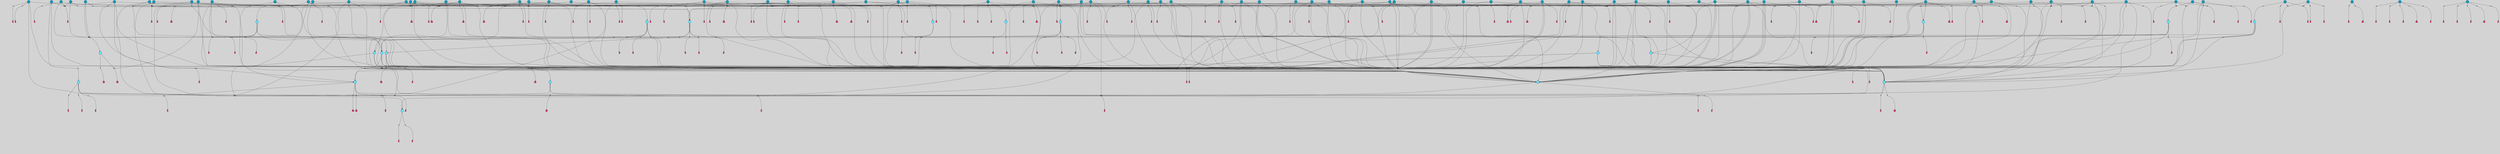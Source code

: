 // File exported with GEGELATI v1.3.1
// On the 2024-04-08 17:50:13
// With the File::TPGGraphDotExporter
digraph{
	graph[pad = "0.212, 0.055" bgcolor = lightgray]
	node[shape=circle style = filled label = ""]
		T3 [fillcolor="#66ddff"]
		T4 [fillcolor="#66ddff"]
		T7 [fillcolor="#66ddff"]
		T9 [fillcolor="#1199bb"]
		T11 [fillcolor="#66ddff"]
		T24 [fillcolor="#66ddff"]
		T54 [fillcolor="#66ddff"]
		T129 [fillcolor="#66ddff"]
		T164 [fillcolor="#66ddff"]
		T207 [fillcolor="#66ddff"]
		T250 [fillcolor="#66ddff"]
		T264 [fillcolor="#1199bb"]
		T311 [fillcolor="#66ddff"]
		T317 [fillcolor="#66ddff"]
		T318 [fillcolor="#1199bb"]
		T344 [fillcolor="#1199bb"]
		T365 [fillcolor="#66ddff"]
		T455 [fillcolor="#66ddff"]
		T503 [fillcolor="#1199bb"]
		T519 [fillcolor="#1199bb"]
		T542 [fillcolor="#1199bb"]
		T546 [fillcolor="#1199bb"]
		T563 [fillcolor="#1199bb"]
		T567 [fillcolor="#1199bb"]
		T573 [fillcolor="#1199bb"]
		T575 [fillcolor="#1199bb"]
		T585 [fillcolor="#1199bb"]
		T588 [fillcolor="#1199bb"]
		T593 [fillcolor="#1199bb"]
		T598 [fillcolor="#1199bb"]
		T601 [fillcolor="#1199bb"]
		T604 [fillcolor="#1199bb"]
		T608 [fillcolor="#1199bb"]
		T612 [fillcolor="#1199bb"]
		T627 [fillcolor="#1199bb"]
		T630 [fillcolor="#66ddff"]
		T644 [fillcolor="#1199bb"]
		T657 [fillcolor="#1199bb"]
		T321 [fillcolor="#1199bb"]
		T659 [fillcolor="#1199bb"]
		T660 [fillcolor="#1199bb"]
		T662 [fillcolor="#66ddff"]
		T663 [fillcolor="#1199bb"]
		T666 [fillcolor="#1199bb"]
		T668 [fillcolor="#66ddff"]
		T670 [fillcolor="#66ddff"]
		T679 [fillcolor="#1199bb"]
		T682 [fillcolor="#1199bb"]
		T689 [fillcolor="#66ddff"]
		T696 [fillcolor="#1199bb"]
		T697 [fillcolor="#1199bb"]
		T700 [fillcolor="#1199bb"]
		T704 [fillcolor="#1199bb"]
		T705 [fillcolor="#1199bb"]
		T706 [fillcolor="#1199bb"]
		T709 [fillcolor="#1199bb"]
		T712 [fillcolor="#1199bb"]
		T713 [fillcolor="#1199bb"]
		T714 [fillcolor="#1199bb"]
		T717 [fillcolor="#1199bb"]
		T721 [fillcolor="#1199bb"]
		T722 [fillcolor="#1199bb"]
		T726 [fillcolor="#1199bb"]
		T728 [fillcolor="#1199bb"]
		T731 [fillcolor="#1199bb"]
		T732 [fillcolor="#1199bb"]
		T733 [fillcolor="#1199bb"]
		T735 [fillcolor="#1199bb"]
		T737 [fillcolor="#1199bb"]
		T739 [fillcolor="#1199bb"]
		T741 [fillcolor="#1199bb"]
		T745 [fillcolor="#1199bb"]
		T749 [fillcolor="#1199bb"]
		T750 [fillcolor="#66ddff"]
		T754 [fillcolor="#1199bb"]
		T755 [fillcolor="#1199bb"]
		T758 [fillcolor="#66ddff"]
		T761 [fillcolor="#1199bb"]
		T762 [fillcolor="#1199bb"]
		T763 [fillcolor="#1199bb"]
		T764 [fillcolor="#1199bb"]
		T765 [fillcolor="#1199bb"]
		T770 [fillcolor="#1199bb"]
		T774 [fillcolor="#1199bb"]
		T775 [fillcolor="#1199bb"]
		T776 [fillcolor="#1199bb"]
		T777 [fillcolor="#1199bb"]
		T778 [fillcolor="#1199bb"]
		T779 [fillcolor="#1199bb"]
		T780 [fillcolor="#1199bb"]
		T781 [fillcolor="#1199bb"]
		T782 [fillcolor="#1199bb"]
		T783 [fillcolor="#1199bb"]
		T784 [fillcolor="#1199bb"]
		T785 [fillcolor="#1199bb"]
		T786 [fillcolor="#1199bb"]
		T787 [fillcolor="#1199bb"]
		T788 [fillcolor="#1199bb"]
		T789 [fillcolor="#1199bb"]
		T790 [fillcolor="#1199bb"]
		T791 [fillcolor="#1199bb"]
		T792 [fillcolor="#1199bb"]
		T793 [fillcolor="#1199bb"]
		T794 [fillcolor="#1199bb"]
		T795 [fillcolor="#1199bb"]
		T796 [fillcolor="#1199bb"]
		P9976 [fillcolor="#cccccc" shape=point] //6|
		I9976 [shape=box style=invis label="6|1&2|6#1|7&#92;n10|7&2|0#1|5&#92;n9|4&0|1#2|2&#92;n8|6&0|0#1|0&#92;n"]
		P9976 -> I9976[style=invis]
		A7043 [fillcolor="#ff3366" shape=box margin=0.03 width=0 height=0 label="3"]
		T3 -> P9976 -> A7043
		P9977 [fillcolor="#cccccc" shape=point] //3|
		I9977 [shape=box style=invis label="7|6&2|4#0|2&#92;n10|3&2|7#1|4&#92;n11|6&0|4#0|1&#92;n7|1&0|0#2|6&#92;n7|6&0|3#2|6&#92;n4|0&2|6#0|1&#92;n4|4&2|5#0|2&#92;n4|6&0|4#2|7&#92;n10|0&2|3#1|5&#92;n2|6&0|5#0|2&#92;n1|0&2|3#0|7&#92;n1|6&2|0#0|5&#92;n6|2&0|1#0|7&#92;n9|2&0|3#2|7&#92;n5|3&0|6#0|6&#92;n1|7&2|5#2|3&#92;n8|1&2|7#0|6&#92;n1|0&2|5#2|1&#92;n7|1&2|2#2|5&#92;n7|4&2|6#0|3&#92;n"]
		P9977 -> I9977[style=invis]
		A7044 [fillcolor="#ff3366" shape=box margin=0.03 width=0 height=0 label="4"]
		T3 -> P9977 -> A7044
		P9978 [fillcolor="#cccccc" shape=point] //7|
		I9978 [shape=box style=invis label="0|2&2|4#2|6&#92;n5|3&0|6#0|1&#92;n4|7&2|6#0|5&#92;n7|6&0|7#0|5&#92;n10|7&2|2#1|1&#92;n"]
		P9978 -> I9978[style=invis]
		A7045 [fillcolor="#ff3366" shape=box margin=0.03 width=0 height=0 label="4"]
		T4 -> P9978 -> A7045
		P9979 [fillcolor="#cccccc" shape=point] //0|
		I9979 [shape=box style=invis label="2|5&0|1#0|6&#92;n6|1&2|2#2|7&#92;n8|0&0|3#1|4&#92;n4|3&2|5#2|4&#92;n8|1&2|4#0|0&#92;n6|6&0|1#2|6&#92;n11|7&2|4#2|5&#92;n6|2&2|4#0|2&#92;n8|5&2|4#2|4&#92;n2|1&2|1#2|2&#92;n2|7&2|5#2|6&#92;n9|7&0|5#0|4&#92;n1|2&0|5#2|6&#92;n4|2&2|3#2|7&#92;n3|3&2|1#0|2&#92;n"]
		P9979 -> I9979[style=invis]
		A7046 [fillcolor="#ff3366" shape=box margin=0.03 width=0 height=0 label="5"]
		T4 -> P9979 -> A7046
		P9980 [fillcolor="#cccccc" shape=point] //-3|
		I9980 [shape=box style=invis label="1|6&2|7#0|7&#92;n10|2&0|7#1|3&#92;n9|6&2|7#2|2&#92;n5|3&0|7#0|7&#92;n1|6&2|3#0|0&#92;n2|3&2|3#2|2&#92;n5|1&2|6#0|6&#92;n"]
		P9980 -> I9980[style=invis]
		A7047 [fillcolor="#ff3366" shape=box margin=0.03 width=0 height=0 label="7"]
		T7 -> P9980 -> A7047
		P9981 [fillcolor="#cccccc" shape=point] //5|
		I9981 [shape=box style=invis label="0|5&2|3#0|1&#92;n0|6&2|1#2|4&#92;n6|2&2|6#0|7&#92;n7|4&0|3#0|1&#92;n5|4&0|7#1|6&#92;n9|1&0|5#2|2&#92;n6|3&2|3#1|7&#92;n11|7&2|4#1|6&#92;n2|5&0|1#0|0&#92;n4|7&0|0#0|2&#92;n6|2&0|6#0|0&#92;n2|1&2|6#2|4&#92;n10|0&2|0#1|0&#92;n6|6&2|4#0|6&#92;n"]
		P9981 -> I9981[style=invis]
		A7048 [fillcolor="#ff3366" shape=box margin=0.03 width=0 height=0 label="8"]
		T7 -> P9981 -> A7048
		P9982 [fillcolor="#cccccc" shape=point] //-6|
		I9982 [shape=box style=invis label="11|1&0|7#2|0&#92;n10|4&0|1#1|0&#92;n4|3&2|4#2|1&#92;n0|5&2|0#0|0&#92;n6|1&0|0#0|3&#92;n8|2&2|0#0|4&#92;n11|4&2|0#1|6&#92;n7|0&2|6#2|3&#92;n5|3&2|6#2|0&#92;n2|0&2|0#0|4&#92;n"]
		P9982 -> I9982[style=invis]
		A7049 [fillcolor="#ff3366" shape=box margin=0.03 width=0 height=0 label="9"]
		T9 -> P9982 -> A7049
		P9983 [fillcolor="#cccccc" shape=point] //2|
		I9983 [shape=box style=invis label="6|3&2|7#1|4&#92;n8|6&0|0#2|5&#92;n2|1&0|2#0|3&#92;n8|7&0|6#0|4&#92;n2|1&2|0#0|1&#92;n0|0&2|2#2|3&#92;n6|6&0|7#2|1&#92;n6|1&0|7#2|6&#92;n5|4&2|7#0|4&#92;n0|3&0|4#2|0&#92;n11|0&2|0#2|5&#92;n4|5&2|5#2|4&#92;n5|7&0|6#0|4&#92;n9|7&2|5#0|3&#92;n5|4&2|1#0|3&#92;n5|3&0|1#1|7&#92;n0|4&0|3#2|5&#92;n"]
		P9983 -> I9983[style=invis]
		A7050 [fillcolor="#ff3366" shape=box margin=0.03 width=0 height=0 label="10"]
		T9 -> P9983 -> A7050
		P9984 [fillcolor="#cccccc" shape=point] //6|
		I9984 [shape=box style=invis label="3|0&2|7#2|2&#92;n3|2&0|4#2|5&#92;n5|1&0|2#1|0&#92;n8|7&0|1#2|0&#92;n8|5&0|3#0|6&#92;n0|2&0|2#2|3&#92;n1|5&2|5#0|5&#92;n5|6&0|6#0|7&#92;n6|7&0|0#2|6&#92;n1|2&2|3#0|0&#92;n7|7&2|3#0|4&#92;n0|7&2|7#0|6&#92;n1|0&2|2#2|7&#92;n4|4&0|1#0|0&#92;n"]
		P9984 -> I9984[style=invis]
		A7051 [fillcolor="#ff3366" shape=box margin=0.03 width=0 height=0 label="11"]
		T11 -> P9984 -> A7051
		P9985 [fillcolor="#cccccc" shape=point] //-4|
		I9985 [shape=box style=invis label="4|1&0|4#2|6&#92;n1|2&2|2#2|0&#92;n1|2&2|0#0|6&#92;n8|4&2|3#2|5&#92;n5|5&2|1#1|0&#92;n"]
		P9985 -> I9985[style=invis]
		A7052 [fillcolor="#ff3366" shape=box margin=0.03 width=0 height=0 label="12"]
		T11 -> P9985 -> A7052
		P9986 [fillcolor="#cccccc" shape=point] //-3|
		I9986 [shape=box style=invis label="8|1&2|3#0|5&#92;n0|6&0|5#0|5&#92;n3|7&2|1#0|6&#92;n3|5&0|1#0|0&#92;n9|5&2|0#0|4&#92;n3|5&0|2#0|3&#92;n10|6&2|4#1|0&#92;n9|4&2|7#2|6&#92;n1|7&2|5#2|2&#92;n"]
		P9986 -> I9986[style=invis]
		A7053 [fillcolor="#ff3366" shape=box margin=0.03 width=0 height=0 label="5"]
		T4 -> P9986 -> A7053
		P9987 [fillcolor="#cccccc" shape=point] //1|
		I9987 [shape=box style=invis label="5|1&0|6#2|7&#92;n2|4&0|4#2|2&#92;n0|6&0|5#0|4&#92;n10|6&2|5#1|6&#92;n9|3&0|1#1|7&#92;n10|3&2|2#1|0&#92;n5|0&0|0#2|1&#92;n11|3&2|3#1|5&#92;n10|3&0|1#1|0&#92;n2|4&0|1#0|1&#92;n0|2&0|3#2|4&#92;n9|2&2|1#2|5&#92;n11|7&2|6#2|6&#92;n"]
		P9987 -> I9987[style=invis]
		T24 -> P9987 -> T7
		P9988 [fillcolor="#cccccc" shape=point] //5|
		I9988 [shape=box style=invis label="3|0&2|0#0|1&#92;n3|0&0|7#0|1&#92;n5|3&0|2#2|6&#92;n4|4&2|4#2|6&#92;n11|2&0|7#1|6&#92;n2|7&2|2#2|5&#92;n9|3&2|6#2|7&#92;n7|7&0|0#0|4&#92;n6|1&2|4#2|3&#92;n5|4&2|0#1|6&#92;n1|3&0|7#0|4&#92;n"]
		P9988 -> I9988[style=invis]
		A7054 [fillcolor="#ff3366" shape=box margin=0.03 width=0 height=0 label="7"]
		T24 -> P9988 -> A7054
		P9989 [fillcolor="#cccccc" shape=point] //-2|
		I9989 [shape=box style=invis label="4|1&0|4#0|3&#92;n4|2&0|5#2|0&#92;n5|5&2|6#0|5&#92;n1|4&0|1#0|2&#92;n6|3&2|7#1|5&#92;n0|4&2|0#0|3&#92;n8|5&2|5#1|2&#92;n10|7&2|7#1|1&#92;n3|4&0|0#2|1&#92;n3|6&2|5#2|5&#92;n8|3&0|1#0|7&#92;n10|0&2|7#1|3&#92;n4|1&2|4#0|1&#92;n9|3&2|0#0|4&#92;n3|6&2|0#0|4&#92;n1|2&0|6#2|1&#92;n4|0&2|1#2|2&#92;n"]
		P9989 -> I9989[style=invis]
		A7055 [fillcolor="#ff3366" shape=box margin=0.03 width=0 height=0 label="14"]
		T24 -> P9989 -> A7055
		P9990 [fillcolor="#cccccc" shape=point] //8|
		I9990 [shape=box style=invis label="9|0&0|1#2|0&#92;n10|1&2|5#1|4&#92;n8|2&2|6#0|4&#92;n2|4&2|5#2|3&#92;n4|2&2|2#0|2&#92;n7|5&0|2#0|0&#92;n8|2&2|1#1|3&#92;n8|7&0|7#2|1&#92;n1|1&0|0#0|7&#92;n5|6&2|5#1|0&#92;n6|6&2|5#0|0&#92;n11|4&0|3#2|6&#92;n4|2&2|4#0|7&#92;n5|6&0|1#2|0&#92;n11|3&0|2#0|7&#92;n"]
		P9990 -> I9990[style=invis]
		A7056 [fillcolor="#ff3366" shape=box margin=0.03 width=0 height=0 label="6"]
		T54 -> P9990 -> A7056
		T54 -> P9988
		P9991 [fillcolor="#cccccc" shape=point] //-10|
		I9991 [shape=box style=invis label="3|6&0|0#0|4&#92;n4|1&2|4#0|1&#92;n5|1&0|1#0|4&#92;n5|5&2|6#0|5&#92;n6|5&0|6#0|3&#92;n11|1&2|0#0|1&#92;n0|7&2|0#0|3&#92;n1|2&0|6#0|1&#92;n8|0&0|4#2|0&#92;n0|4&0|7#2|7&#92;n7|0&2|7#1|3&#92;n3|1&0|5#2|5&#92;n5|1&0|4#0|3&#92;n2|2&0|2#0|0&#92;n8|3&0|1#0|7&#92;n3|0&0|3#0|5&#92;n7|2&0|5#2|0&#92;n6|3&2|7#1|5&#92;n4|7&2|7#2|1&#92;n"]
		P9991 -> I9991[style=invis]
		A7057 [fillcolor="#ff3366" shape=box margin=0.03 width=0 height=0 label="14"]
		T54 -> P9991 -> A7057
		T54 -> P9981
		T129 -> P9990
		T129 -> P9988
		P9992 [fillcolor="#cccccc" shape=point] //10|
		I9992 [shape=box style=invis label="4|5&2|7#2|1&#92;n1|7&2|3#0|6&#92;n3|5&2|2#0|3&#92;n10|3&0|7#1|4&#92;n7|1&0|4#2|6&#92;n10|2&0|3#1|7&#92;n9|5&2|0#0|4&#92;n4|0&0|3#2|7&#92;n11|4&2|6#1|2&#92;n5|4&2|7#0|2&#92;n2|6&2|4#0|0&#92;n6|5&0|7#2|1&#92;n5|3&2|3#1|6&#92;n10|7&2|0#1|2&#92;n"]
		P9992 -> I9992[style=invis]
		A7058 [fillcolor="#ff3366" shape=box margin=0.03 width=0 height=0 label="5"]
		T129 -> P9992 -> A7058
		P9993 [fillcolor="#cccccc" shape=point] //5|
		I9993 [shape=box style=invis label="9|4&2|3#1|3&#92;n0|4&2|4#0|5&#92;n6|1&2|6#2|5&#92;n4|0&0|5#2|0&#92;n"]
		P9993 -> I9993[style=invis]
		A7059 [fillcolor="#ff3366" shape=box margin=0.03 width=0 height=0 label="7"]
		T129 -> P9993 -> A7059
		P9994 [fillcolor="#cccccc" shape=point] //6|
		I9994 [shape=box style=invis label="9|4&2|7#0|6&#92;n8|4&0|1#1|0&#92;n1|3&0|0#2|1&#92;n2|4&0|6#2|2&#92;n5|1&2|5#0|7&#92;n3|0&0|3#2|6&#92;n2|2&2|6#0|2&#92;n8|4&0|4#2|2&#92;n5|1&2|4#0|3&#92;n9|4&0|6#0|6&#92;n5|0&2|2#1|5&#92;n11|7&0|0#1|1&#92;n0|4&0|3#0|3&#92;n7|7&2|4#2|5&#92;n1|5&0|1#2|1&#92;n"]
		P9994 -> I9994[style=invis]
		A7060 [fillcolor="#ff3366" shape=box margin=0.03 width=0 height=0 label="1"]
		T129 -> P9994 -> A7060
		T164 -> P9979
		P9995 [fillcolor="#cccccc" shape=point] //-1|
		I9995 [shape=box style=invis label="6|4&0|4#2|4&#92;n4|5&2|5#2|4&#92;n9|7&2|5#0|3&#92;n3|7&2|6#0|6&#92;n8|7&0|6#0|4&#92;n2|1&2|0#0|1&#92;n8|6&0|0#2|5&#92;n2|1&0|2#0|3&#92;n6|1&0|7#2|6&#92;n6|3&0|1#1|6&#92;n5|4&2|7#0|4&#92;n0|7&0|4#2|0&#92;n11|0&2|0#2|5&#92;n3|7&2|0#2|7&#92;n8|3&2|7#1|4&#92;n5|7&0|6#0|4&#92;n0|0&2|3#2|3&#92;n5|4&2|1#0|3&#92;n0|4&0|3#2|5&#92;n"]
		P9995 -> I9995[style=invis]
		A7061 [fillcolor="#ff3366" shape=box margin=0.03 width=0 height=0 label="10"]
		T164 -> P9995 -> A7061
		P9996 [fillcolor="#cccccc" shape=point] //-7|
		I9996 [shape=box style=invis label="6|1&0|2#0|3&#92;n1|2&0|1#2|0&#92;n10|3&2|2#1|1&#92;n0|1&0|2#0|7&#92;n4|6&2|7#2|4&#92;n6|0&2|7#0|6&#92;n"]
		P9996 -> I9996[style=invis]
		A7062 [fillcolor="#ff3366" shape=box margin=0.03 width=0 height=0 label="7"]
		T164 -> P9996 -> A7062
		P9997 [fillcolor="#cccccc" shape=point] //-6|
		I9997 [shape=box style=invis label="11|7&0|1#0|6&#92;n3|5&0|1#0|3&#92;n1|5&0|5#0|6&#92;n1|7&2|5#2|2&#92;n0|0&0|2#2|2&#92;n4|4&0|1#0|5&#92;n6|4&2|2#0|2&#92;n0|6&2|5#0|5&#92;n0|3&2|2#2|6&#92;n"]
		P9997 -> I9997[style=invis]
		A7063 [fillcolor="#ff3366" shape=box margin=0.03 width=0 height=0 label="5"]
		T164 -> P9997 -> A7063
		P9998 [fillcolor="#cccccc" shape=point] //4|
		I9998 [shape=box style=invis label="4|3&0|6#0|3&#92;n5|7&2|3#2|2&#92;n5|6&0|7#1|2&#92;n1|4&2|6#0|3&#92;n8|4&2|1#2|5&#92;n9|5&2|4#1|4&#92;n2|4&0|5#0|7&#92;n10|0&0|6#1|3&#92;n3|0&0|6#0|2&#92;n2|7&2|7#2|6&#92;n5|2&0|5#1|5&#92;n10|4&2|5#1|7&#92;n4|0&0|4#2|4&#92;n11|1&0|4#2|6&#92;n10|6&2|0#1|4&#92;n9|7&0|3#1|4&#92;n4|5&2|7#0|6&#92;n11|5&2|6#2|3&#92;n0|3&0|5#0|1&#92;n"]
		P9998 -> I9998[style=invis]
		A7064 [fillcolor="#ff3366" shape=box margin=0.03 width=0 height=0 label="13"]
		T164 -> P9998 -> A7064
		P9999 [fillcolor="#cccccc" shape=point] //7|
		I9999 [shape=box style=invis label="7|0&2|1#2|0&#92;n9|7&2|1#1|7&#92;n8|2&0|1#1|0&#92;n6|6&0|2#1|1&#92;n2|2&0|5#0|0&#92;n5|7&0|0#2|1&#92;n5|1&2|5#1|5&#92;n4|7&2|4#2|3&#92;n10|5&2|2#1|5&#92;n1|3&2|2#2|0&#92;n10|2&2|6#1|5&#92;n"]
		P9999 -> I9999[style=invis]
		A7065 [fillcolor="#ff3366" shape=box margin=0.03 width=0 height=0 label="1"]
		T207 -> P9999 -> A7065
		P10000 [fillcolor="#cccccc" shape=point] //-3|
		I10000 [shape=box style=invis label="3|7&0|0#0|2&#92;n11|5&0|1#1|1&#92;n4|1&0|6#2|6&#92;n4|0&0|1#0|5&#92;n"]
		P10000 -> I10000[style=invis]
		T207 -> P10000 -> T24
		P10001 [fillcolor="#cccccc" shape=point] //5|
		I10001 [shape=box style=invis label="8|1&2|6#0|6&#92;n3|0&0|7#0|1&#92;n11|3&0|2#2|6&#92;n4|4&2|4#2|6&#92;n11|2&0|7#1|6&#92;n2|7&2|2#2|5&#92;n7|7&0|0#0|4&#92;n6|1&2|4#2|3&#92;n5|4&2|0#1|6&#92;n3|0&2|0#0|1&#92;n1|3&0|7#0|4&#92;n"]
		P10001 -> I10001[style=invis]
		A7066 [fillcolor="#ff3366" shape=box margin=0.03 width=0 height=0 label="7"]
		T207 -> P10001 -> A7066
		P10002 [fillcolor="#cccccc" shape=point] //5|
		I10002 [shape=box style=invis label="10|4&2|6#1|2&#92;n8|4&0|1#1|0&#92;n0|4&2|6#0|0&#92;n8|4&2|5#2|1&#92;n7|5&2|5#1|0&#92;n3|6&0|6#2|2&#92;n1|7&0|7#0|5&#92;n2|0&0|7#2|4&#92;n9|4&2|6#2|7&#92;n2|6&2|2#0|0&#92;n11|7&2|7#0|7&#92;n5|5&0|0#0|1&#92;n10|1&0|0#1|0&#92;n7|3&0|1#2|5&#92;n9|2&2|7#1|5&#92;n9|0&2|5#1|2&#92;n1|6&2|4#2|2&#92;n3|3&2|2#0|7&#92;n1|6&2|0#0|0&#92;n6|4&2|6#1|0&#92;n"]
		P10002 -> I10002[style=invis]
		A7067 [fillcolor="#ff3366" shape=box margin=0.03 width=0 height=0 label="1"]
		T207 -> P10002 -> A7067
		P10003 [fillcolor="#cccccc" shape=point] //7|
		I10003 [shape=box style=invis label="6|1&2|6#2|7&#92;n7|0&2|4#2|3&#92;n3|3&0|7#0|6&#92;n5|4&0|2#2|4&#92;n8|5&2|6#2|7&#92;n0|0&2|3#0|3&#92;n5|4&2|4#2|6&#92;n"]
		P10003 -> I10003[style=invis]
		T207 -> P10003 -> T4
		P10004 [fillcolor="#cccccc" shape=point] //8|
		I10004 [shape=box style=invis label="5|4&2|1#1|0&#92;n3|0&0|3#2|0&#92;n3|7&2|2#0|6&#92;n6|6&0|2#2|4&#92;n0|0&0|2#0|6&#92;n"]
		P10004 -> I10004[style=invis]
		T250 -> P10004 -> T164
		P10005 [fillcolor="#cccccc" shape=point] //5|
		I10005 [shape=box style=invis label="3|0&2|0#2|1&#92;n3|0&0|7#0|1&#92;n5|3&0|2#2|6&#92;n4|4&2|4#2|6&#92;n5|4&2|0#1|6&#92;n2|7&2|2#2|5&#92;n1|3&0|7#0|4&#92;n11|6&2|2#0|7&#92;n7|7&0|0#0|4&#92;n6|1&2|4#2|3&#92;n11|0&0|7#1|6&#92;n9|3&2|6#2|7&#92;n"]
		P10005 -> I10005[style=invis]
		A7068 [fillcolor="#ff3366" shape=box margin=0.03 width=0 height=0 label="7"]
		T250 -> P10005 -> A7068
		P10006 [fillcolor="#cccccc" shape=point] //7|
		I10006 [shape=box style=invis label="7|4&2|7#0|4&#92;n4|6&0|1#2|5&#92;n2|1&2|3#0|0&#92;n4|3&2|0#0|1&#92;n0|0&2|7#2|7&#92;n7|7&0|5#2|3&#92;n5|0&2|1#2|2&#92;n10|0&0|4#1|2&#92;n4|4&0|7#0|0&#92;n6|7&0|2#0|1&#92;n1|4&2|5#0|4&#92;n"]
		P10006 -> I10006[style=invis]
		A7069 [fillcolor="#ff3366" shape=box margin=0.03 width=0 height=0 label="0"]
		T250 -> P10006 -> A7069
		T250 -> P9988
		P10007 [fillcolor="#cccccc" shape=point] //10|
		I10007 [shape=box style=invis label="6|1&2|4#2|3&#92;n3|0&0|7#0|1&#92;n5|3&0|2#2|6&#92;n4|4&0|4#2|6&#92;n5|4&2|0#1|6&#92;n10|5&0|6#1|5&#92;n2|5&2|1#2|2&#92;n1|3&0|7#0|4&#92;n3|0&2|0#0|1&#92;n11|2&0|5#1|6&#92;n9|3&2|6#2|7&#92;n7|7&0|0#0|4&#92;n"]
		P10007 -> I10007[style=invis]
		A7070 [fillcolor="#ff3366" shape=box margin=0.03 width=0 height=0 label="7"]
		T250 -> P10007 -> A7070
		P10008 [fillcolor="#cccccc" shape=point] //-2|
		I10008 [shape=box style=invis label="11|7&2|0#1|7&#92;n4|3&0|1#2|5&#92;n0|4&2|4#2|7&#92;n1|6&0|0#0|4&#92;n4|0&0|0#0|5&#92;n0|6&2|3#2|0&#92;n9|6&2|5#1|3&#92;n0|7&2|1#2|5&#92;n4|4&0|5#0|1&#92;n10|4&0|0#1|0&#92;n"]
		P10008 -> I10008[style=invis]
		A7071 [fillcolor="#ff3366" shape=box margin=0.03 width=0 height=0 label="12"]
		T264 -> P10008 -> A7071
		P10009 [fillcolor="#cccccc" shape=point] //-3|
		I10009 [shape=box style=invis label="7|2&2|4#0|2&#92;n4|1&2|6#0|1&#92;n11|6&0|4#0|1&#92;n7|1&0|0#2|6&#92;n6|2&0|1#0|7&#92;n10|3&2|7#1|4&#92;n3|5&2|3#0|1&#92;n4|4&2|5#0|2&#92;n4|6&0|4#2|7&#92;n2|5&0|5#0|2&#92;n10|0&2|3#1|4&#92;n0|1&2|7#0|6&#92;n7|6&0|3#2|6&#92;n1|3&0|6#2|0&#92;n5|3&0|6#0|6&#92;n1|4&2|5#2|3&#92;n1|6&2|0#0|5&#92;n9|2&0|3#2|7&#92;n7|1&2|2#2|5&#92;n"]
		P10009 -> I10009[style=invis]
		T264 -> P10009 -> T207
		P10010 [fillcolor="#cccccc" shape=point] //2|
		I10010 [shape=box style=invis label="4|1&0|4#2|6&#92;n5|5&2|1#1|0&#92;n1|0&2|0#0|6&#92;n8|4&2|3#2|5&#92;n"]
		P10010 -> I10010[style=invis]
		T264 -> P10010 -> T11
		P10011 [fillcolor="#cccccc" shape=point] //2|
		I10011 [shape=box style=invis label="11|0&2|3#0|7&#92;n10|4&2|5#1|6&#92;n4|7&0|2#2|3&#92;n6|0&2|6#0|6&#92;n9|0&0|7#0|5&#92;n7|2&2|4#1|2&#92;n5|1&2|6#2|7&#92;n"]
		P10011 -> I10011[style=invis]
		T311 -> P10011 -> T7
		P10012 [fillcolor="#cccccc" shape=point] //5|
		I10012 [shape=box style=invis label="5|4&2|0#1|6&#92;n3|0&0|7#0|1&#92;n5|3&0|2#2|6&#92;n11|2&0|7#1|6&#92;n2|7&2|2#2|5&#92;n9|3&2|6#2|7&#92;n7|7&0|0#0|4&#92;n6|1&2|4#2|3&#92;n3|0&2|0#0|1&#92;n1|3&2|7#0|4&#92;n"]
		P10012 -> I10012[style=invis]
		A7072 [fillcolor="#ff3366" shape=box margin=0.03 width=0 height=0 label="7"]
		T311 -> P10012 -> A7072
		T311 -> P10008
		P10013 [fillcolor="#cccccc" shape=point] //-1|
		I10013 [shape=box style=invis label="1|7&2|1#0|6&#92;n8|1&2|3#0|5&#92;n10|6&2|7#1|0&#92;n1|7&2|5#0|2&#92;n0|3&0|3#2|2&#92;n3|5&0|1#0|0&#92;n3|5&0|2#0|3&#92;n1|5&2|0#0|4&#92;n5|7&2|2#2|5&#92;n4|0&2|3#0|3&#92;n"]
		P10013 -> I10013[style=invis]
		T311 -> P10013 -> T3
		P10014 [fillcolor="#cccccc" shape=point] //2|
		I10014 [shape=box style=invis label="4|1&0|5#0|1&#92;n6|4&0|7#2|4&#92;n10|5&2|6#1|4&#92;n9|2&0|4#2|3&#92;n6|2&2|3#1|7&#92;n8|1&0|2#0|3&#92;n4|0&2|0#0|1&#92;n"]
		P10014 -> I10014[style=invis]
		T311 -> P10014 -> T54
		P10015 [fillcolor="#cccccc" shape=point] //7|
		I10015 [shape=box style=invis label="9|6&2|6#1|3&#92;n9|7&2|0#1|7&#92;n3|0&2|0#0|0&#92;n1|6&0|0#0|4&#92;n7|4&0|3#0|1&#92;n"]
		P10015 -> I10015[style=invis]
		A7073 [fillcolor="#ff3366" shape=box margin=0.03 width=0 height=0 label="12"]
		T318 -> P10015 -> A7073
		P10016 [fillcolor="#cccccc" shape=point] //-9|
		I10016 [shape=box style=invis label="7|1&0|0#2|6&#92;n1|6&0|4#2|7&#92;n7|6&2|4#0|2&#92;n10|7&2|1#1|3&#92;n7|6&0|3#2|6&#92;n4|0&2|2#2|1&#92;n1|0&0|5#2|3&#92;n6|1&2|6#1|1&#92;n7|4&2|6#1|0&#92;n9|5&0|1#0|2&#92;n9|2&0|3#0|7&#92;n6|0&2|7#0|6&#92;n10|5&2|3#1|5&#92;n10|0&2|7#1|4&#92;n1|0&2|3#0|7&#92;n5|2&0|6#0|6&#92;n2|6&0|1#0|2&#92;n7|4&2|5#0|3&#92;n3|6&2|4#0|5&#92;n1|6&2|0#0|5&#92;n"]
		P10016 -> I10016[style=invis]
		A7074 [fillcolor="#ff3366" shape=box margin=0.03 width=0 height=0 label="4"]
		T318 -> P10016 -> A7074
		P10017 [fillcolor="#cccccc" shape=point] //-7|
		I10017 [shape=box style=invis label="9|1&2|7#2|1&#92;n7|0&2|0#2|7&#92;n2|3&2|3#2|2&#92;n8|5&2|1#0|3&#92;n5|5&0|7#0|1&#92;n1|6&2|7#0|7&#92;n10|2&0|7#1|3&#92;n6|4&2|2#2|4&#92;n0|6&2|5#0|2&#92;n"]
		P10017 -> I10017[style=invis]
		A7075 [fillcolor="#ff3366" shape=box margin=0.03 width=0 height=0 label="7"]
		T318 -> P10017 -> A7075
		P10018 [fillcolor="#cccccc" shape=point] //3|
		I10018 [shape=box style=invis label="7|6&2|4#0|2&#92;n10|3&2|7#1|4&#92;n11|6&0|4#0|1&#92;n7|1&0|0#2|6&#92;n7|6&0|3#2|6&#92;n4|0&2|6#0|1&#92;n4|4&2|5#0|2&#92;n4|6&0|4#2|7&#92;n10|0&2|3#1|5&#92;n2|6&0|5#0|2&#92;n1|0&2|3#0|7&#92;n1|6&2|0#0|5&#92;n6|2&0|1#0|7&#92;n9|2&0|3#2|7&#92;n5|3&0|6#0|6&#92;n1|7&2|5#2|3&#92;n8|1&2|7#0|6&#92;n1|0&2|5#2|1&#92;n7|1&2|2#2|5&#92;n7|4&2|6#0|3&#92;n"]
		P10018 -> I10018[style=invis]
		A7076 [fillcolor="#ff3366" shape=box margin=0.03 width=0 height=0 label="4"]
		T317 -> P10018 -> A7076
		P10019 [fillcolor="#cccccc" shape=point] //6|
		I10019 [shape=box style=invis label="6|1&2|6#1|7&#92;n10|7&2|0#1|5&#92;n9|4&0|1#2|2&#92;n8|6&0|0#1|0&#92;n"]
		P10019 -> I10019[style=invis]
		A7077 [fillcolor="#ff3366" shape=box margin=0.03 width=0 height=0 label="3"]
		T317 -> P10019 -> A7077
		P10020 [fillcolor="#cccccc" shape=point] //-9|
		I10020 [shape=box style=invis label="11|5&0|0#2|6&#92;n8|5&2|3#2|1&#92;n7|1&0|6#1|3&#92;n11|4&0|2#0|1&#92;n9|0&2|7#1|6&#92;n10|1&0|3#1|6&#92;n0|3&0|4#2|5&#92;n5|7&2|3#1|6&#92;n2|0&2|1#0|7&#92;n"]
		P10020 -> I10020[style=invis]
		A7078 [fillcolor="#ff3366" shape=box margin=0.03 width=0 height=0 label="2"]
		T318 -> P10020 -> A7078
		P10021 [fillcolor="#cccccc" shape=point] //-1|
		I10021 [shape=box style=invis label="1|7&2|1#0|6&#92;n8|1&2|3#0|5&#92;n10|6&2|7#1|0&#92;n1|7&2|5#0|2&#92;n0|3&0|3#2|2&#92;n3|5&0|1#0|0&#92;n3|5&0|2#0|3&#92;n1|5&2|0#0|4&#92;n5|7&2|2#2|5&#92;n4|0&2|3#0|3&#92;n"]
		P10021 -> I10021[style=invis]
		T318 -> P10021 -> T317
		P10022 [fillcolor="#cccccc" shape=point] //-4|
		I10022 [shape=box style=invis label="7|2&2|4#0|2&#92;n4|1&2|6#0|1&#92;n0|1&2|7#0|6&#92;n6|2&0|1#0|7&#92;n10|3&2|7#1|4&#92;n3|5&2|3#0|1&#92;n4|4&2|5#0|2&#92;n4|6&0|4#2|7&#92;n2|5&0|5#0|2&#92;n10|0&2|3#1|4&#92;n11|6&0|4#0|1&#92;n7|6&0|3#2|6&#92;n1|3&0|6#2|0&#92;n5|3&0|6#0|6&#92;n1|4&2|5#2|3&#92;n1|1&2|0#0|5&#92;n9|2&0|3#2|7&#92;n7|1&2|2#2|5&#92;n"]
		P10022 -> I10022[style=invis]
		T344 -> P10022 -> T207
		T344 -> P10010
		T344 -> P10010
		P10023 [fillcolor="#cccccc" shape=point] //2|
		I10023 [shape=box style=invis label="11|2&2|1#2|2&#92;n0|1&0|0#0|6&#92;n9|2&0|4#2|2&#92;n9|7&2|0#0|0&#92;n4|5&0|6#2|7&#92;n6|7&0|2#0|1&#92;n5|6&0|2#1|0&#92;n11|6&2|1#2|1&#92;n11|0&0|0#2|3&#92;n8|4&0|7#1|1&#92;n11|3&0|7#1|6&#92;n9|2&2|1#2|5&#92;n11|7&0|2#0|2&#92;n"]
		P10023 -> I10023[style=invis]
		T365 -> P10023 -> T3
		P10024 [fillcolor="#cccccc" shape=point] //4|
		I10024 [shape=box style=invis label="7|1&0|6#0|1&#92;n6|7&2|7#1|7&#92;n10|1&2|1#1|1&#92;n9|6&2|2#1|4&#92;n4|7&0|4#2|2&#92;n9|6&0|5#1|1&#92;n10|0&2|6#1|6&#92;n5|1&0|1#2|3&#92;n10|1&0|5#1|0&#92;n3|4&2|3#0|0&#92;n8|2&0|5#2|4&#92;n1|6&2|0#0|0&#92;n2|3&0|1#2|6&#92;n5|2&2|2#1|6&#92;n2|2&0|1#2|1&#92;n3|1&2|7#0|3&#92;n6|7&2|3#0|4&#92;n"]
		P10024 -> I10024[style=invis]
		A7079 [fillcolor="#ff3366" shape=box margin=0.03 width=0 height=0 label="10"]
		T365 -> P10024 -> A7079
		P10025 [fillcolor="#cccccc" shape=point] //3|
		I10025 [shape=box style=invis label="4|7&0|7#2|7&#92;n11|5&2|6#0|2&#92;n5|5&2|6#2|0&#92;n3|2&0|6#0|3&#92;n10|2&2|5#1|5&#92;n9|4&2|3#1|5&#92;n2|5&2|7#2|4&#92;n11|3&2|5#1|0&#92;n7|0&0|7#2|1&#92;n1|2&0|5#0|1&#92;n"]
		P10025 -> I10025[style=invis]
		A7080 [fillcolor="#ff3366" shape=box margin=0.03 width=0 height=0 label="5"]
		T365 -> P10025 -> A7080
		P10026 [fillcolor="#cccccc" shape=point] //2|
		I10026 [shape=box style=invis label="9|0&0|7#0|5&#92;n10|4&2|5#1|6&#92;n4|7&0|2#2|3&#92;n6|0&2|6#0|6&#92;n11|0&2|3#0|7&#92;n7|0&2|4#1|2&#92;n6|3&2|6#2|1&#92;n5|1&2|6#2|7&#92;n"]
		P10026 -> I10026[style=invis]
		T455 -> P10026 -> T7
		T455 -> P10014
		P10027 [fillcolor="#cccccc" shape=point] //4|
		I10027 [shape=box style=invis label="6|0&2|6#0|7&#92;n11|2&0|3#1|2&#92;n11|3&0|7#1|5&#92;n10|4&2|6#1|6&#92;n1|0&2|7#0|6&#92;n4|4&2|6#0|2&#92;n4|7&0|2#2|3&#92;n1|7&0|4#2|3&#92;n9|0&0|7#0|0&#92;n"]
		P10027 -> I10027[style=invis]
		T455 -> P10027 -> T7
		P10028 [fillcolor="#cccccc" shape=point] //-3|
		I10028 [shape=box style=invis label="6|1&0|5#0|3&#92;n10|0&2|7#1|6&#92;n0|1&0|2#0|7&#92;n6|2&0|3#2|7&#92;n4|6&2|7#2|4&#92;n"]
		P10028 -> I10028[style=invis]
		A7081 [fillcolor="#ff3366" shape=box margin=0.03 width=0 height=0 label="7"]
		T455 -> P10028 -> A7081
		P10029 [fillcolor="#cccccc" shape=point] //7|
		I10029 [shape=box style=invis label="10|5&0|6#1|7&#92;n4|3&2|6#0|3&#92;n8|4&0|6#1|2&#92;n3|0&2|0#2|3&#92;n5|6&2|3#0|4&#92;n0|7&2|1#0|5&#92;n8|7&2|2#2|5&#92;n9|1&0|0#1|0&#92;n10|1&2|1#1|4&#92;n3|3&2|7#0|4&#92;n5|2&2|3#0|4&#92;n2|0&2|6#2|2&#92;n1|7&0|1#0|7&#92;n"]
		P10029 -> I10029[style=invis]
		T455 -> P10029 -> T365
		P10030 [fillcolor="#cccccc" shape=point] //-1|
		I10030 [shape=box style=invis label="6|5&2|4#1|4&#92;n0|7&2|6#2|1&#92;n3|5&0|7#2|7&#92;n1|7&0|7#0|4&#92;n1|0&2|0#0|0&#92;n2|1&2|4#0|4&#92;n"]
		P10030 -> I10030[style=invis]
		T503 -> P10030 -> T7
		P10031 [fillcolor="#cccccc" shape=point] //8|
		I10031 [shape=box style=invis label="10|3&2|2#1|5&#92;n6|3&0|7#1|3&#92;n0|0&2|0#0|4&#92;n4|0&2|0#0|7&#92;n4|5&0|4#2|2&#92;n0|6&2|0#2|0&#92;n10|3&0|1#1|0&#92;n1|3&2|7#2|2&#92;n8|2&2|0#0|4&#92;n3|7&0|0#0|5&#92;n11|2&0|3#1|4&#92;n6|5&0|1#1|6&#92;n5|0&0|7#0|0&#92;n6|4&2|0#1|6&#92;n"]
		P10031 -> I10031[style=invis]
		A7082 [fillcolor="#ff3366" shape=box margin=0.03 width=0 height=0 label="9"]
		T503 -> P10031 -> A7082
		T503 -> P10023
		P10032 [fillcolor="#cccccc" shape=point] //10|
		I10032 [shape=box style=invis label="6|2&2|2#0|7&#92;n6|1&0|3#2|5&#92;n2|5&2|2#2|5&#92;n9|6&2|0#0|6&#92;n5|5&0|2#2|6&#92;n6|1&2|7#2|3&#92;n9|3&2|6#1|7&#92;n10|0&2|7#1|2&#92;n2|6&2|4#0|7&#92;n3|2&2|2#2|7&#92;n5|4&2|0#2|5&#92;n7|0&2|4#0|1&#92;n"]
		P10032 -> I10032[style=invis]
		A7083 [fillcolor="#ff3366" shape=box margin=0.03 width=0 height=0 label="7"]
		T503 -> P10032 -> A7083
		P10033 [fillcolor="#cccccc" shape=point] //1|
		I10033 [shape=box style=invis label="8|2&2|6#1|6&#92;n10|3&0|6#1|5&#92;n0|3&0|7#2|0&#92;n6|2&2|7#0|4&#92;n2|3&2|4#0|2&#92;n7|0&2|3#1|6&#92;n2|6&2|5#2|5&#92;n1|5&0|5#0|4&#92;n0|0&2|2#0|6&#92;n9|2&0|7#0|1&#92;n9|5&2|5#2|5&#92;n0|1&0|4#2|3&#92;n7|4&0|0#2|5&#92;n6|6&2|0#2|3&#92;n0|6&0|1#0|7&#92;n2|7&2|3#2|6&#92;n10|6&2|3#1|3&#92;n9|6&2|5#1|2&#92;n6|3&0|2#0|7&#92;n"]
		P10033 -> I10033[style=invis]
		T503 -> P10033 -> T455
		P10034 [fillcolor="#cccccc" shape=point] //1|
		I10034 [shape=box style=invis label="7|1&0|6#0|1&#92;n6|7&2|7#1|7&#92;n10|1&2|1#1|1&#92;n9|6&2|2#1|4&#92;n4|7&0|4#2|2&#92;n9|6&0|5#1|1&#92;n10|0&2|6#1|6&#92;n5|1&0|1#2|3&#92;n10|1&0|5#1|0&#92;n9|0&0|0#0|1&#92;n3|4&2|3#0|0&#92;n5|2&2|2#1|6&#92;n1|6&2|0#0|0&#92;n2|3&0|0#2|6&#92;n8|2&0|5#2|4&#92;n2|2&0|1#2|1&#92;n3|1&2|7#0|3&#92;n6|7&2|3#0|4&#92;n"]
		P10034 -> I10034[style=invis]
		A7084 [fillcolor="#ff3366" shape=box margin=0.03 width=0 height=0 label="10"]
		T519 -> P10034 -> A7084
		P10035 [fillcolor="#cccccc" shape=point] //-9|
		I10035 [shape=box style=invis label="2|0&2|0#2|1&#92;n4|4&2|4#2|6&#92;n9|1&0|3#1|7&#92;n5|3&0|2#2|6&#92;n2|7&2|2#2|5&#92;n5|4&2|0#1|6&#92;n3|0&0|7#0|1&#92;n1|3&0|7#0|4&#92;n11|6&2|2#0|7&#92;n7|7&0|0#0|4&#92;n11|0&0|7#1|6&#92;n9|3&2|6#2|7&#92;n"]
		P10035 -> I10035[style=invis]
		A7085 [fillcolor="#ff3366" shape=box margin=0.03 width=0 height=0 label="7"]
		T519 -> P10035 -> A7085
		P10036 [fillcolor="#cccccc" shape=point] //-3|
		I10036 [shape=box style=invis label="8|1&2|3#0|5&#92;n0|6&2|5#0|5&#92;n3|3&2|6#0|5&#92;n3|7&2|1#0|6&#92;n9|5&2|0#0|4&#92;n5|0&0|5#0|5&#92;n3|5&0|0#0|0&#92;n10|6&2|4#1|0&#92;n1|7&2|5#2|2&#92;n"]
		P10036 -> I10036[style=invis]
		A7086 [fillcolor="#ff3366" shape=box margin=0.03 width=0 height=0 label="5"]
		T519 -> P10036 -> A7086
		P10037 [fillcolor="#cccccc" shape=point] //3|
		I10037 [shape=box style=invis label="6|1&2|5#0|0&#92;n4|5&0|0#0|4&#92;n0|3&0|4#2|6&#92;n1|4&2|1#0|4&#92;n2|0&2|0#0|6&#92;n1|7&2|4#0|4&#92;n1|0&0|3#0|3&#92;n11|6&2|4#2|4&#92;n"]
		P10037 -> I10037[style=invis]
		T519 -> P10037 -> T4
		T519 -> P10029
		T542 -> P10015
		P10038 [fillcolor="#cccccc" shape=point] //8|
		I10038 [shape=box style=invis label="7|1&0|0#2|6&#92;n1|6&0|4#2|7&#92;n7|6&2|0#0|2&#92;n10|7&2|1#1|3&#92;n7|6&0|3#2|6&#92;n4|0&2|2#2|1&#92;n1|0&0|5#2|3&#92;n6|1&2|6#1|1&#92;n7|4&2|6#1|0&#92;n9|5&0|1#0|2&#92;n7|4&2|5#0|3&#92;n6|0&2|7#0|6&#92;n10|5&2|3#1|5&#92;n10|0&2|7#1|4&#92;n1|0&2|3#0|7&#92;n5|2&0|6#0|6&#92;n2|6&0|1#0|2&#92;n9|2&0|3#0|7&#92;n3|6&2|4#0|5&#92;n1|6&2|0#0|5&#92;n"]
		P10038 -> I10038[style=invis]
		A7087 [fillcolor="#ff3366" shape=box margin=0.03 width=0 height=0 label="4"]
		T542 -> P10038 -> A7087
		P10039 [fillcolor="#cccccc" shape=point] //-8|
		I10039 [shape=box style=invis label="2|1&2|5#2|3&#92;n11|5&2|1#0|3&#92;n5|0&0|7#0|1&#92;n0|1&2|6#0|7&#92;n7|4&2|2#2|4&#92;n0|6&2|5#0|2&#92;n9|2&0|7#1|3&#92;n"]
		P10039 -> I10039[style=invis]
		A7088 [fillcolor="#ff3366" shape=box margin=0.03 width=0 height=0 label="7"]
		T542 -> P10039 -> A7088
		T542 -> P10021
		T542 -> P10029
		P10040 [fillcolor="#cccccc" shape=point] //10|
		I10040 [shape=box style=invis label="7|0&2|4#0|2&#92;n11|5&0|6#2|7&#92;n6|1&2|6#0|6&#92;n8|6&2|0#0|7&#92;n4|0&0|3#2|5&#92;n11|6&2|7#0|1&#92;n1|7&0|7#2|0&#92;n9|3&2|3#2|3&#92;n6|2&0|0#0|7&#92;n"]
		P10040 -> I10040[style=invis]
		T546 -> P10040 -> T7
		T546 -> P10029
		P10041 [fillcolor="#cccccc" shape=point] //7|
		I10041 [shape=box style=invis label="0|3&2|7#2|1&#92;n3|7&0|1#0|3&#92;n3|1&0|3#2|1&#92;n2|5&2|6#0|0&#92;n9|0&2|2#0|7&#92;n5|0&0|0#0|2&#92;n9|4&2|7#2|6&#92;n8|4&2|6#0|2&#92;n9|4&2|1#0|2&#92;n7|4&0|3#2|5&#92;n9|5&2|0#2|4&#92;n11|2&0|3#0|4&#92;n"]
		P10041 -> I10041[style=invis]
		A7089 [fillcolor="#ff3366" shape=box margin=0.03 width=0 height=0 label="5"]
		T546 -> P10041 -> A7089
		P10042 [fillcolor="#cccccc" shape=point] //6|
		I10042 [shape=box style=invis label="5|0&2|3#2|2&#92;n5|6&0|7#1|2&#92;n1|4&2|6#0|3&#92;n10|0&0|6#1|3&#92;n5|2&0|5#1|5&#92;n2|4&0|5#0|7&#92;n4|5&2|7#0|6&#92;n9|7&0|3#1|4&#92;n2|7&2|7#2|6&#92;n9|5&2|4#1|4&#92;n10|4&2|5#1|7&#92;n4|0&0|4#2|4&#92;n11|1&0|4#2|6&#92;n7|0&0|1#0|0&#92;n10|6&2|6#1|4&#92;n10|0&0|6#1|2&#92;n8|4&2|1#2|5&#92;n0|1&0|6#0|7&#92;n"]
		P10042 -> I10042[style=invis]
		A7090 [fillcolor="#ff3366" shape=box margin=0.03 width=0 height=0 label="13"]
		T546 -> P10042 -> A7090
		P10043 [fillcolor="#cccccc" shape=point] //-4|
		I10043 [shape=box style=invis label="1|2&0|0#2|1&#92;n5|1&2|2#2|0&#92;n0|7&0|7#2|1&#92;n10|1&0|6#1|7&#92;n2|4&0|6#0|2&#92;n0|7&2|7#2|3&#92;n2|7&2|1#2|1&#92;n8|7&2|7#1|0&#92;n3|3&2|1#0|5&#92;n4|5&0|3#2|3&#92;n4|4&0|5#2|4&#92;n4|0&2|2#0|1&#92;n1|6&2|4#2|5&#92;n4|0&0|7#2|6&#92;n0|0&2|5#0|5&#92;n"]
		P10043 -> I10043[style=invis]
		A7091 [fillcolor="#ff3366" shape=box margin=0.03 width=0 height=0 label="1"]
		T546 -> P10043 -> A7091
		P10044 [fillcolor="#cccccc" shape=point] //2|
		I10044 [shape=box style=invis label="0|2&2|6#2|6&#92;n7|0&2|7#1|7&#92;n10|7&0|5#1|6&#92;n0|5&2|7#0|4&#92;n3|1&0|1#2|6&#92;n4|7&0|2#0|6&#92;n"]
		P10044 -> I10044[style=invis]
		T563 -> P10044 -> T164
		T563 -> P10029
		P10045 [fillcolor="#cccccc" shape=point] //-3|
		I10045 [shape=box style=invis label="3|0&2|0#0|1&#92;n4|4&2|4#2|6&#92;n5|3&0|2#2|6&#92;n3|0&0|7#0|1&#92;n11|2&0|7#1|6&#92;n2|7&2|2#2|5&#92;n9|0&2|6#2|7&#92;n7|7&0|0#0|4&#92;n6|1&2|4#2|3&#92;n5|4&2|0#1|6&#92;n1|3&0|7#0|4&#92;n"]
		P10045 -> I10045[style=invis]
		A7092 [fillcolor="#ff3366" shape=box margin=0.03 width=0 height=0 label="7"]
		T563 -> P10045 -> A7092
		P10046 [fillcolor="#cccccc" shape=point] //9|
		I10046 [shape=box style=invis label="6|0&0|6#2|0&#92;n7|1&2|5#1|2&#92;n1|6&2|3#0|7&#92;n4|2&0|7#0|1&#92;n"]
		P10046 -> I10046[style=invis]
		A7093 [fillcolor="#ff3366" shape=box margin=0.03 width=0 height=0 label="2"]
		T563 -> P10046 -> A7093
		P10047 [fillcolor="#cccccc" shape=point] //-1|
		I10047 [shape=box style=invis label="0|7&2|6#2|1&#92;n8|3&0|5#2|5&#92;n3|5&0|7#2|7&#92;n2|1&2|4#0|4&#92;n0|5&0|3#2|4&#92;n1|0&0|7#0|4&#92;n6|5&2|4#1|4&#92;n11|7&2|2#2|2&#92;n"]
		P10047 -> I10047[style=invis]
		T567 -> P10047 -> T7
		T567 -> P10029
		P10048 [fillcolor="#cccccc" shape=point] //-6|
		I10048 [shape=box style=invis label="6|3&2|7#1|7&#92;n8|2&0|7#0|0&#92;n10|0&2|4#1|4&#92;n"]
		P10048 -> I10048[style=invis]
		T567 -> P10048 -> T7
		P10049 [fillcolor="#cccccc" shape=point] //9|
		I10049 [shape=box style=invis label="10|3&0|5#1|7&#92;n9|0&2|4#2|2&#92;n"]
		P10049 -> I10049[style=invis]
		A7094 [fillcolor="#ff3366" shape=box margin=0.03 width=0 height=0 label="3"]
		T567 -> P10049 -> A7094
		P10050 [fillcolor="#cccccc" shape=point] //-1|
		I10050 [shape=box style=invis label="11|6&2|2#2|7&#92;n0|7&0|3#2|2&#92;n3|6&0|7#0|5&#92;n6|0&2|0#0|2&#92;n10|3&2|2#1|1&#92;n"]
		P10050 -> I10050[style=invis]
		A7095 [fillcolor="#ff3366" shape=box margin=0.03 width=0 height=0 label="4"]
		T567 -> P10050 -> A7095
		P10051 [fillcolor="#cccccc" shape=point] //4|
		I10051 [shape=box style=invis label="1|7&0|1#0|7&#92;n0|7&2|1#0|5&#92;n8|4&0|6#1|2&#92;n3|0&2|0#2|3&#92;n5|6&2|3#0|4&#92;n4|3&2|6#0|3&#92;n3|3&2|7#0|2&#92;n9|0&0|0#1|0&#92;n5|2&2|3#0|4&#92;n2|0&2|6#2|6&#92;n10|5&0|6#1|7&#92;n"]
		P10051 -> I10051[style=invis]
		T573 -> P10051 -> T365
		P10052 [fillcolor="#cccccc" shape=point] //6|
		I10052 [shape=box style=invis label="6|1&2|6#1|7&#92;n10|7&2|0#1|5&#92;n9|4&0|1#2|2&#92;n8|6&0|0#1|0&#92;n"]
		P10052 -> I10052[style=invis]
		A7096 [fillcolor="#ff3366" shape=box margin=0.03 width=0 height=0 label="3"]
		T573 -> P10052 -> A7096
		P10053 [fillcolor="#cccccc" shape=point] //3|
		I10053 [shape=box style=invis label="11|2&0|3#0|4&#92;n8|1&2|5#0|5&#92;n3|0&2|7#0|7&#92;n8|3&2|1#0|1&#92;n9|0&2|2#0|7&#92;n9|6&0|1#0|2&#92;n2|5&0|6#0|0&#92;n5|0&0|0#0|2&#92;n4|2&0|5#2|3&#92;n9|7&2|7#0|6&#92;n8|7&0|3#2|7&#92;n7|1&2|4#2|5&#92;n9|5&2|0#2|4&#92;n7|2&0|4#1|5&#92;n"]
		P10053 -> I10053[style=invis]
		A7097 [fillcolor="#ff3366" shape=box margin=0.03 width=0 height=0 label="5"]
		T573 -> P10053 -> A7097
		P10054 [fillcolor="#cccccc" shape=point] //-2|
		I10054 [shape=box style=invis label="7|4&0|2#2|6&#92;n5|7&0|5#0|4&#92;n3|0&0|7#2|4&#92;n5|5&0|0#0|7&#92;n11|7&2|2#2|3&#92;n"]
		P10054 -> I10054[style=invis]
		A7098 [fillcolor="#ff3366" shape=box margin=0.03 width=0 height=0 label="3"]
		T573 -> P10054 -> A7098
		T575 -> P10034
		T575 -> P10036
		T575 -> P10037
		T575 -> P10029
		P10055 [fillcolor="#cccccc" shape=point] //-6|
		I10055 [shape=box style=invis label="7|1&0|6#0|1&#92;n6|7&2|7#1|7&#92;n10|5&2|1#1|1&#92;n9|6&2|2#1|4&#92;n3|1&2|7#0|3&#92;n9|6&0|5#1|1&#92;n10|0&2|6#1|6&#92;n5|1&0|1#2|3&#92;n10|1&0|5#1|0&#92;n3|4&2|3#0|0&#92;n8|2&0|5#2|4&#92;n1|6&2|0#0|0&#92;n2|3&0|1#2|6&#92;n5|2&2|2#1|6&#92;n2|2&0|1#2|1&#92;n4|7&0|4#2|2&#92;n6|7&2|3#0|4&#92;n"]
		P10055 -> I10055[style=invis]
		A7099 [fillcolor="#ff3366" shape=box margin=0.03 width=0 height=0 label="10"]
		T575 -> P10055 -> A7099
		P10056 [fillcolor="#cccccc" shape=point] //5|
		I10056 [shape=box style=invis label="1|6&2|7#0|7&#92;n9|2&2|7#2|3&#92;n10|2&0|7#1|3&#92;n0|0&2|7#2|2&#92;n1|6&2|3#0|0&#92;n2|3&2|3#2|2&#92;n"]
		P10056 -> I10056[style=invis]
		A7100 [fillcolor="#ff3366" shape=box margin=0.03 width=0 height=0 label="7"]
		T585 -> P10056 -> A7100
		T585 -> P10029
		P10057 [fillcolor="#cccccc" shape=point] //9|
		I10057 [shape=box style=invis label="10|5&2|7#1|6&#92;n5|1&2|6#1|7&#92;n8|0&2|2#1|0&#92;n10|4&2|4#1|5&#92;n5|7&0|0#0|4&#92;n7|3&2|3#1|7&#92;n0|1&0|1#2|3&#92;n5|3&0|3#2|6&#92;n"]
		P10057 -> I10057[style=invis]
		A7101 [fillcolor="#ff3366" shape=box margin=0.03 width=0 height=0 label="7"]
		T585 -> P10057 -> A7101
		T585 -> P10009
		P10058 [fillcolor="#cccccc" shape=point] //-5|
		I10058 [shape=box style=invis label="10|6&2|5#1|6&#92;n9|3&0|1#1|7&#92;n2|4&0|1#0|1&#92;n11|3&0|7#1|6&#92;n5|1&0|6#2|7&#92;n8|0&0|0#0|1&#92;n0|6&0|7#0|4&#92;n6|7&2|6#2|6&#92;n11|0&2|3#0|5&#92;n"]
		P10058 -> I10058[style=invis]
		T585 -> P10058 -> T7
		T588 -> P10029
		P10059 [fillcolor="#cccccc" shape=point] //9|
		I10059 [shape=box style=invis label="5|5&0|1#2|3&#92;n10|2&2|1#1|4&#92;n7|4&2|3#1|2&#92;n2|0&0|5#2|1&#92;n8|3&0|6#0|6&#92;n9|7&2|1#1|4&#92;n8|2&0|3#1|0&#92;n11|7&2|5#2|2&#92;n4|5&2|3#2|2&#92;n"]
		P10059 -> I10059[style=invis]
		T588 -> P10059 -> T129
		P10060 [fillcolor="#cccccc" shape=point] //3|
		I10060 [shape=box style=invis label="7|2&0|2#2|4&#92;n0|4&0|6#2|7&#92;n9|0&0|1#2|2&#92;n8|6&0|0#1|0&#92;n"]
		P10060 -> I10060[style=invis]
		A7102 [fillcolor="#ff3366" shape=box margin=0.03 width=0 height=0 label="3"]
		T588 -> P10060 -> A7102
		T593 -> P10030
		T593 -> P10023
		T593 -> P10032
		P10061 [fillcolor="#cccccc" shape=point] //1|
		I10061 [shape=box style=invis label="8|2&2|6#1|6&#92;n10|3&0|6#1|5&#92;n6|2&2|7#0|4&#92;n2|3&2|4#0|2&#92;n7|0&2|3#1|6&#92;n0|6&0|1#0|7&#92;n1|5&0|5#0|4&#92;n2|6&2|6#0|1&#92;n0|0&0|2#0|6&#92;n9|2&0|7#0|1&#92;n9|5&2|5#2|5&#92;n0|1&0|4#2|3&#92;n7|4&0|0#2|5&#92;n6|6&2|0#2|3&#92;n2|6&2|5#2|5&#92;n2|7&2|3#2|6&#92;n10|6&2|3#1|3&#92;n9|6&2|5#1|2&#92;n6|3&0|2#0|7&#92;n"]
		P10061 -> I10061[style=invis]
		T593 -> P10061 -> T455
		P10062 [fillcolor="#cccccc" shape=point] //-3|
		I10062 [shape=box style=invis label="10|0&2|4#1|1&#92;n8|1&2|3#0|5&#92;n10|6&0|5#1|5&#92;n3|7&0|1#0|6&#92;n3|5&0|1#0|0&#92;n10|6&2|4#1|0&#92;n3|5&0|2#0|3&#92;n1|7&2|5#2|2&#92;n9|4&2|7#2|6&#92;n9|5&2|0#0|4&#92;n2|3&2|2#2|0&#92;n"]
		P10062 -> I10062[style=invis]
		A7103 [fillcolor="#ff3366" shape=box margin=0.03 width=0 height=0 label="5"]
		T593 -> P10062 -> A7103
		P10063 [fillcolor="#cccccc" shape=point] //-2|
		I10063 [shape=box style=invis label="1|0&0|3#0|3&#92;n2|7&0|4#0|4&#92;n11|6&2|1#1|4&#92;n6|1&2|5#0|0&#92;n2|0&2|0#0|6&#92;n1|3&2|1#0|4&#92;n"]
		P10063 -> I10063[style=invis]
		A7104 [fillcolor="#ff3366" shape=box margin=0.03 width=0 height=0 label="2"]
		T598 -> P10063 -> A7104
		P10064 [fillcolor="#cccccc" shape=point] //2|
		I10064 [shape=box style=invis label="0|7&2|5#0|4&#92;n3|0&2|1#0|0&#92;n5|6&0|7#0|4&#92;n8|5&0|5#2|7&#92;n10|6&2|1#1|2&#92;n8|2&0|5#0|5&#92;n0|0&2|1#0|6&#92;n10|3&0|7#1|1&#92;n"]
		P10064 -> I10064[style=invis]
		A7105 [fillcolor="#ff3366" shape=box margin=0.03 width=0 height=0 label="5"]
		T598 -> P10064 -> A7105
		P10065 [fillcolor="#cccccc" shape=point] //9|
		I10065 [shape=box style=invis label="9|7&2|7#2|2&#92;n10|1&0|2#1|3&#92;n0|6&0|5#0|5&#92;n9|7&2|7#2|6&#92;n3|5&0|1#0|0&#92;n10|6&2|4#1|0&#92;n8|1&2|3#0|5&#92;n6|7&2|1#0|5&#92;n3|0&0|2#0|0&#92;n"]
		P10065 -> I10065[style=invis]
		A7106 [fillcolor="#ff3366" shape=box margin=0.03 width=0 height=0 label="5"]
		T598 -> P10065 -> A7106
		T598 -> P10029
		T598 -> P10047
		P10066 [fillcolor="#cccccc" shape=point] //-4|
		I10066 [shape=box style=invis label="10|6&2|6#1|6&#92;n7|7&2|4#0|2&#92;n4|1&2|6#0|1&#92;n10|3&2|7#1|4&#92;n3|6&0|4#0|5&#92;n2|5&0|5#0|2&#92;n4|6&0|4#0|1&#92;n3|5&2|3#0|1&#92;n4|4&2|5#0|2&#92;n9|2&0|3#2|7&#92;n10|0&2|3#1|4&#92;n7|1&0|0#2|6&#92;n4|6&0|4#2|7&#92;n1|7&0|2#2|4&#92;n1|7&0|6#2|0&#92;n5|3&0|6#0|5&#92;n7|6&0|3#2|6&#92;n1|6&2|0#0|5&#92;n1|4&2|5#2|3&#92;n7|1&2|2#2|5&#92;n"]
		P10066 -> I10066[style=invis]
		T601 -> P10066 -> T207
		T601 -> P10010
		T601 -> P10060
		P10067 [fillcolor="#cccccc" shape=point] //-7|
		I10067 [shape=box style=invis label="0|0&2|1#0|4&#92;n9|3&2|5#1|7&#92;n9|0&2|5#0|2&#92;n11|5&2|5#2|7&#92;n3|5&2|2#0|3&#92;n3|4&2|2#2|6&#92;n"]
		P10067 -> I10067[style=invis]
		A7107 [fillcolor="#ff3366" shape=box margin=0.03 width=0 height=0 label="7"]
		T604 -> P10067 -> A7107
		T604 -> P10029
		T604 -> P9996
		P10068 [fillcolor="#cccccc" shape=point] //2|
		I10068 [shape=box style=invis label="8|0&2|4#0|3&#92;n"]
		P10068 -> I10068[style=invis]
		A7108 [fillcolor="#ff3366" shape=box margin=0.03 width=0 height=0 label="3"]
		T604 -> P10068 -> A7108
		P10069 [fillcolor="#cccccc" shape=point] //4|
		I10069 [shape=box style=invis label="4|0&2|5#0|3&#92;n8|4&2|5#0|2&#92;n4|1&0|2#2|6&#92;n4|6&0|0#0|0&#92;n"]
		P10069 -> I10069[style=invis]
		T604 -> P10069 -> T7
		T608 -> P10056
		P10070 [fillcolor="#cccccc" shape=point] //4|
		I10070 [shape=box style=invis label="11|2&0|3#1|2&#92;n6|0&2|6#0|7&#92;n11|3&0|7#1|5&#92;n10|4&2|6#1|6&#92;n1|0&2|7#0|6&#92;n4|4&2|4#0|2&#92;n4|7&0|2#2|3&#92;n1|7&0|4#2|3&#92;n9|0&0|7#0|0&#92;n"]
		P10070 -> I10070[style=invis]
		T608 -> P10070 -> T207
		T608 -> P10004
		T608 -> P10030
		P10071 [fillcolor="#cccccc" shape=point] //10|
		I10071 [shape=box style=invis label="7|0&2|4#0|2&#92;n11|2&0|6#2|7&#92;n6|1&2|6#0|6&#92;n8|6&2|0#0|7&#92;n6|2&0|0#0|7&#92;n11|6&2|7#0|1&#92;n1|7&0|7#2|0&#92;n3|6&2|7#2|1&#92;n9|3&2|3#2|3&#92;n4|0&0|3#2|5&#92;n"]
		P10071 -> I10071[style=invis]
		T612 -> P10071 -> T7
		T612 -> P10029
		T612 -> P10031
		T612 -> P9985
		T627 -> P10040
		P10072 [fillcolor="#cccccc" shape=point] //4|
		I10072 [shape=box style=invis label="6|0&2|6#0|7&#92;n9|1&2|4#0|4&#92;n11|2&0|3#1|2&#92;n1|7&0|4#2|3&#92;n10|4&2|6#1|6&#92;n1|0&2|7#0|6&#92;n4|4&2|6#0|2&#92;n4|7&0|2#2|3&#92;n11|3&0|7#1|5&#92;n9|0&2|7#0|0&#92;n"]
		P10072 -> I10072[style=invis]
		T627 -> P10072 -> T7
		T627 -> P10028
		T627 -> P10029
		T627 -> P10064
		P10073 [fillcolor="#cccccc" shape=point] //6|
		I10073 [shape=box style=invis label="4|4&0|7#2|7&#92;n10|6&0|1#1|3&#92;n7|5&0|2#0|7&#92;n10|7&0|1#1|5&#92;n9|0&2|1#1|0&#92;n"]
		P10073 -> I10073[style=invis]
		A7109 [fillcolor="#ff3366" shape=box margin=0.03 width=0 height=0 label="7"]
		T630 -> P10073 -> A7109
		T630 -> P10044
		T630 -> P10029
		P10074 [fillcolor="#cccccc" shape=point] //7|
		I10074 [shape=box style=invis label="0|3&2|7#2|1&#92;n3|7&0|1#0|3&#92;n3|1&0|3#2|1&#92;n5|0&0|0#0|2&#92;n9|0&2|2#0|7&#92;n2|5&2|6#0|0&#92;n9|4&2|7#2|6&#92;n8|4&2|6#0|2&#92;n9|5&2|1#0|2&#92;n8|1&2|5#0|5&#92;n9|5&2|0#2|4&#92;n11|2&0|3#0|4&#92;n"]
		P10074 -> I10074[style=invis]
		A7110 [fillcolor="#ff3366" shape=box margin=0.03 width=0 height=0 label="5"]
		T630 -> P10074 -> A7110
		T644 -> P10040
		T644 -> P10028
		T644 -> P10029
		P10075 [fillcolor="#cccccc" shape=point] //0|
		I10075 [shape=box style=invis label="0|4&0|7#2|1&#92;n3|1&0|3#2|1&#92;n9|5&2|3#0|2&#92;n9|0&2|2#0|7&#92;n2|5&2|6#0|0&#92;n3|1&0|4#2|6&#92;n5|5&2|2#2|5&#92;n5|0&0|0#0|2&#92;n8|1&2|5#0|5&#92;n4|6&0|0#2|7&#92;n9|4&2|7#2|6&#92;n"]
		P10075 -> I10075[style=invis]
		A7111 [fillcolor="#ff3366" shape=box margin=0.03 width=0 height=0 label="5"]
		T644 -> P10075 -> A7111
		P10076 [fillcolor="#cccccc" shape=point] //3|
		I10076 [shape=box style=invis label="0|7&2|5#0|4&#92;n8|4&0|5#0|6&#92;n8|5&0|5#2|7&#92;n5|6&0|7#0|4&#92;n7|0&0|5#2|1&#92;n10|6&2|1#1|2&#92;n0|0&2|1#0|6&#92;n10|3&0|7#1|1&#92;n8|2&0|5#2|4&#92;n"]
		P10076 -> I10076[style=invis]
		A7112 [fillcolor="#ff3366" shape=box margin=0.03 width=0 height=0 label="5"]
		T644 -> P10076 -> A7112
		T657 -> P10029
		P10077 [fillcolor="#cccccc" shape=point] //0|
		I10077 [shape=box style=invis label="10|4&0|0#1|0&#92;n9|6&2|2#1|3&#92;n4|0&0|0#0|5&#92;n8|7&2|1#2|5&#92;n0|6&2|3#2|0&#92;n0|4&2|4#2|7&#92;n6|2&0|6#0|1&#92;n1|1&0|0#2|4&#92;n4|4&0|5#2|1&#92;n10|0&0|2#1|0&#92;n"]
		P10077 -> I10077[style=invis]
		A7113 [fillcolor="#ff3366" shape=box margin=0.03 width=0 height=0 label="12"]
		T657 -> P10077 -> A7113
		P10078 [fillcolor="#cccccc" shape=point] //8|
		I10078 [shape=box style=invis label="3|5&2|0#2|4&#92;n6|0&2|5#0|6&#92;n8|5&0|2#0|1&#92;n"]
		P10078 -> I10078[style=invis]
		A7114 [fillcolor="#ff3366" shape=box margin=0.03 width=0 height=0 label="5"]
		T657 -> P10078 -> A7114
		T657 -> P10047
		T321 -> P10015
		T321 -> P10016
		P10079 [fillcolor="#cccccc" shape=point] //-7|
		I10079 [shape=box style=invis label="9|5&2|0#2|6&#92;n11|4&0|6#0|1&#92;n0|3&0|4#2|5&#92;n8|5&2|3#2|1&#92;n9|0&2|7#1|6&#92;n2|0&2|1#0|5&#92;n5|7&2|3#1|6&#92;n4|1&0|5#2|6&#92;n0|1&2|3#0|2&#92;n10|3&2|1#1|7&#92;n"]
		P10079 -> I10079[style=invis]
		T321 -> P10079 -> T250
		T321 -> P10074
		T321 -> P10029
		T659 -> P10047
		P10080 [fillcolor="#cccccc" shape=point] //-9|
		I10080 [shape=box style=invis label="3|4&2|0#2|3&#92;n4|3&2|6#0|3&#92;n10|5&0|6#1|7&#92;n5|6&2|3#2|4&#92;n0|7&0|1#0|5&#92;n1|1&0|5#0|4&#92;n0|3&0|6#0|1&#92;n8|7&2|2#2|5&#92;n2|1&0|1#0|4&#92;n9|1&0|0#1|0&#92;n2|0&2|1#2|2&#92;n1|7&0|1#0|7&#92;n5|2&2|3#0|4&#92;n10|1&2|1#1|4&#92;n"]
		P10080 -> I10080[style=invis]
		T659 -> P10080 -> T365
		T659 -> P10048
		P10081 [fillcolor="#cccccc" shape=point] //-5|
		I10081 [shape=box style=invis label="1|2&0|0#2|1&#92;n0|7&2|7#2|3&#92;n1|6&2|4#2|5&#92;n10|1&0|5#1|7&#92;n11|5&2|6#2|1&#92;n2|4&0|6#0|2&#92;n4|5&0|3#2|3&#92;n2|7&0|2#2|4&#92;n4|0&0|7#2|6&#92;n1|3&0|2#2|4&#92;n4|4&0|5#2|4&#92;n8|7&0|3#2|3&#92;n"]
		P10081 -> I10081[style=invis]
		A7115 [fillcolor="#ff3366" shape=box margin=0.03 width=0 height=0 label="1"]
		T659 -> P10081 -> A7115
		T659 -> P10029
		T660 -> P10029
		P10082 [fillcolor="#cccccc" shape=point] //-7|
		I10082 [shape=box style=invis label="7|1&0|6#0|1&#92;n6|7&2|7#1|7&#92;n5|1&0|1#2|3&#92;n10|1&2|1#1|1&#92;n4|7&0|4#2|2&#92;n9|0&2|0#1|4&#92;n10|0&2|6#1|6&#92;n10|1&0|5#1|0&#92;n3|4&2|3#0|0&#92;n8|2&0|5#0|4&#92;n2|3&0|1#2|6&#92;n5|2&2|2#1|6&#92;n2|2&0|1#2|1&#92;n6|7&2|3#0|4&#92;n"]
		P10082 -> I10082[style=invis]
		A7116 [fillcolor="#ff3366" shape=box margin=0.03 width=0 height=0 label="10"]
		T660 -> P10082 -> A7116
		T660 -> P10037
		T660 -> P10034
		T660 -> P10071
		P10083 [fillcolor="#cccccc" shape=point] //7|
		I10083 [shape=box style=invis label="7|4&2|1#2|4&#92;n1|1&2|1#0|4&#92;n10|3&0|3#1|2&#92;n8|0&0|4#1|2&#92;n7|6&0|5#0|5&#92;n0|0&2|7#2|7&#92;n6|7&0|2#0|6&#92;n4|3&2|0#0|1&#92;n4|6&0|7#2|5&#92;n7|4&2|7#0|4&#92;n2|0&2|0#2|6&#92;n8|3&0|6#1|5&#92;n"]
		P10083 -> I10083[style=invis]
		A7117 [fillcolor="#ff3366" shape=box margin=0.03 width=0 height=0 label="0"]
		T663 -> P10083 -> A7117
		P10084 [fillcolor="#cccccc" shape=point] //6|
		I10084 [shape=box style=invis label="6|1&2|6#1|7&#92;n10|7&2|0#1|5&#92;n9|4&0|1#2|2&#92;n8|6&0|0#1|0&#92;n"]
		P10084 -> I10084[style=invis]
		A7118 [fillcolor="#ff3366" shape=box margin=0.03 width=0 height=0 label="3"]
		T662 -> P10084 -> A7118
		P10085 [fillcolor="#cccccc" shape=point] //-1|
		I10085 [shape=box style=invis label="1|7&2|1#0|6&#92;n8|1&2|3#0|5&#92;n10|6&2|7#1|0&#92;n1|7&2|5#0|2&#92;n0|3&0|3#2|2&#92;n3|5&0|1#0|0&#92;n3|5&0|2#0|3&#92;n1|5&2|0#0|4&#92;n5|7&2|2#2|5&#92;n4|0&2|3#0|3&#92;n"]
		P10085 -> I10085[style=invis]
		T663 -> P10085 -> T662
		P10086 [fillcolor="#cccccc" shape=point] //7|
		I10086 [shape=box style=invis label="9|6&2|6#1|3&#92;n9|7&2|0#1|7&#92;n3|0&2|0#0|0&#92;n1|6&0|0#0|4&#92;n7|4&0|3#0|1&#92;n"]
		P10086 -> I10086[style=invis]
		A7119 [fillcolor="#ff3366" shape=box margin=0.03 width=0 height=0 label="12"]
		T663 -> P10086 -> A7119
		P10087 [fillcolor="#cccccc" shape=point] //-9|
		I10087 [shape=box style=invis label="11|5&0|0#2|6&#92;n8|5&2|3#2|1&#92;n7|1&0|6#1|3&#92;n11|4&0|2#0|1&#92;n9|0&2|7#1|6&#92;n10|1&0|3#1|6&#92;n0|3&0|4#2|5&#92;n5|7&2|3#1|6&#92;n2|0&2|1#0|7&#92;n"]
		P10087 -> I10087[style=invis]
		A7120 [fillcolor="#ff3366" shape=box margin=0.03 width=0 height=0 label="2"]
		T663 -> P10087 -> A7120
		P10088 [fillcolor="#cccccc" shape=point] //3|
		I10088 [shape=box style=invis label="7|6&2|4#0|2&#92;n10|3&2|7#1|4&#92;n11|6&0|4#0|1&#92;n7|1&0|0#2|6&#92;n7|6&0|3#2|6&#92;n4|0&2|6#0|1&#92;n4|4&2|5#0|2&#92;n4|6&0|4#2|7&#92;n10|0&2|3#1|5&#92;n2|6&0|5#0|2&#92;n1|0&2|3#0|7&#92;n1|6&2|0#0|5&#92;n6|2&0|1#0|7&#92;n9|2&0|3#2|7&#92;n5|3&0|6#0|6&#92;n1|7&2|5#2|3&#92;n8|1&2|7#0|6&#92;n1|0&2|5#2|1&#92;n7|1&2|2#2|5&#92;n7|4&2|6#0|3&#92;n"]
		P10088 -> I10088[style=invis]
		A7121 [fillcolor="#ff3366" shape=box margin=0.03 width=0 height=0 label="4"]
		T662 -> P10088 -> A7121
		P10089 [fillcolor="#cccccc" shape=point] //-2|
		I10089 [shape=box style=invis label="9|1&2|7#2|1&#92;n10|2&2|2#1|6&#92;n7|0&2|6#2|7&#92;n10|2&0|7#1|3&#92;n2|3&2|3#2|2&#92;n5|5&0|7#1|1&#92;n1|6&2|7#0|7&#92;n8|5&2|1#0|3&#92;n0|6&2|5#0|2&#92;n"]
		P10089 -> I10089[style=invis]
		A7122 [fillcolor="#ff3366" shape=box margin=0.03 width=0 height=0 label="7"]
		T663 -> P10089 -> A7122
		P10090 [fillcolor="#cccccc" shape=point] //-9|
		I10090 [shape=box style=invis label="3|3&2|2#2|4&#92;n11|1&2|1#1|2&#92;n3|5&0|7#2|7&#92;n6|5&2|4#1|7&#92;n9|0&0|2#1|4&#92;n11|6&0|0#2|0&#92;n0|7&2|6#2|1&#92;n1|0&0|0#2|0&#92;n5|1&2|4#1|4&#92;n"]
		P10090 -> I10090[style=invis]
		T666 -> P10090 -> T7
		T666 -> P10023
		P10091 [fillcolor="#cccccc" shape=point] //3|
		I10091 [shape=box style=invis label="8|2&2|6#1|6&#92;n10|3&0|6#1|5&#92;n2|1&2|7#0|5&#92;n6|2&2|7#0|4&#92;n2|3&2|4#0|2&#92;n7|0&2|3#1|6&#92;n0|6&0|1#0|7&#92;n1|5&0|5#0|4&#92;n2|6&2|5#0|1&#92;n0|0&0|2#0|6&#92;n10|6&2|3#1|3&#92;n9|5&2|5#2|5&#92;n7|4&0|0#2|5&#92;n6|6&2|0#2|3&#92;n2|6&2|5#2|5&#92;n2|7&2|3#2|6&#92;n9|2&0|7#0|1&#92;n9|6&2|5#1|2&#92;n6|3&0|2#0|7&#92;n"]
		P10091 -> I10091[style=invis]
		T666 -> P10091 -> T455
		T666 -> P10062
		T666 -> P10049
		P10092 [fillcolor="#cccccc" shape=point] //-5|
		I10092 [shape=box style=invis label="0|7&0|6#2|1&#92;n3|5&0|7#2|7&#92;n1|0&0|7#0|4&#92;n0|5&0|3#2|4&#92;n2|1&2|4#0|4&#92;n6|5&2|4#1|4&#92;n11|7&2|2#2|2&#92;n"]
		P10092 -> I10092[style=invis]
		T668 -> P10092 -> T7
		P10093 [fillcolor="#cccccc" shape=point] //-2|
		I10093 [shape=box style=invis label="9|0&2|5#0|2&#92;n3|4&2|2#2|2&#92;n11|5&2|5#2|7&#92;n3|5&2|2#0|3&#92;n0|0&2|1#0|0&#92;n"]
		P10093 -> I10093[style=invis]
		A7123 [fillcolor="#ff3366" shape=box margin=0.03 width=0 height=0 label="7"]
		T668 -> P10093 -> A7123
		T668 -> P10029
		T668 -> P10010
		T670 -> P10029
		P10094 [fillcolor="#cccccc" shape=point] //-2|
		I10094 [shape=box style=invis label="10|7&2|7#1|6&#92;n5|2&2|2#1|4&#92;n3|6&0|3#0|2&#92;n0|7&2|1#2|7&#92;n8|7&0|4#1|4&#92;n2|2&2|2#0|2&#92;n10|5&2|5#1|4&#92;n2|5&0|2#2|4&#92;n10|7&2|0#1|0&#92;n2|0&2|6#2|3&#92;n"]
		P10094 -> I10094[style=invis]
		A7124 [fillcolor="#ff3366" shape=box margin=0.03 width=0 height=0 label="3"]
		T670 -> P10094 -> A7124
		P10095 [fillcolor="#cccccc" shape=point] //6|
		I10095 [shape=box style=invis label="4|4&2|6#0|3&#92;n5|0&2|3#2|4&#92;n11|7&2|5#1|0&#92;n8|1&2|5#2|3&#92;n2|3&2|2#2|0&#92;n10|7&0|1#1|7&#92;n2|0&0|1#2|6&#92;n9|1&0|0#1|4&#92;n0|7&2|1#0|5&#92;n10|1&2|0#1|0&#92;n9|7&2|3#0|6&#92;n5|2&2|3#0|4&#92;n3|3&2|7#0|4&#92;n"]
		P10095 -> I10095[style=invis]
		T670 -> P10095 -> T365
		P10096 [fillcolor="#cccccc" shape=point] //9|
		I10096 [shape=box style=invis label="7|3&0|7#1|0&#92;n10|6&2|2#1|4&#92;n0|5&2|0#0|2&#92;n0|2&0|3#2|1&#92;n11|0&0|2#2|0&#92;n8|2&0|2#2|7&#92;n0|3&0|7#2|2&#92;n5|0&0|0#2|2&#92;n3|7&0|1#0|2&#92;n7|5&0|1#2|1&#92;n2|4&2|7#0|7&#92;n"]
		P10096 -> I10096[style=invis]
		A7125 [fillcolor="#ff3366" shape=box margin=0.03 width=0 height=0 label="5"]
		T670 -> P10096 -> A7125
		P10097 [fillcolor="#cccccc" shape=point] //-9|
		I10097 [shape=box style=invis label="7|4&2|4#0|5&#92;n8|2&0|0#2|6&#92;n9|4&2|0#1|0&#92;n3|6&0|0#0|1&#92;n5|5&0|4#0|6&#92;n4|1&2|0#2|6&#92;n3|0&0|5#0|7&#92;n1|7&0|2#0|7&#92;n8|5&0|6#2|3&#92;n"]
		P10097 -> I10097[style=invis]
		T670 -> P10097 -> T455
		T679 -> P10030
		T679 -> P10031
		T679 -> P10023
		T679 -> P10033
		P10098 [fillcolor="#cccccc" shape=point] //-8|
		I10098 [shape=box style=invis label="4|7&0|6#2|7&#92;n6|0&0|5#1|1&#92;n10|7&2|1#1|1&#92;n5|5&0|0#0|7&#92;n3|5&2|4#0|4&#92;n5|7&0|5#0|4&#92;n9|7&2|5#0|0&#92;n"]
		P10098 -> I10098[style=invis]
		T679 -> P10098 -> T24
		P10099 [fillcolor="#cccccc" shape=point] //5|
		I10099 [shape=box style=invis label="10|7&2|5#1|6&#92;n3|5&0|7#2|5&#92;n4|6&2|2#0|4&#92;n11|3&2|7#1|6&#92;n11|0&2|3#0|1&#92;n7|4&0|7#0|1&#92;n9|3&0|3#1|7&#92;n10|0&0|0#1|1&#92;n"]
		P10099 -> I10099[style=invis]
		T682 -> P10099 -> T7
		P10100 [fillcolor="#cccccc" shape=point] //3|
		I10100 [shape=box style=invis label="11|0&2|0#2|5&#92;n0|3&0|4#2|0&#92;n8|6&2|0#2|5&#92;n9|7&0|6#0|4&#92;n0|0&2|2#2|3&#92;n6|6&0|7#2|1&#92;n2|1&0|2#0|0&#92;n5|0&0|6#1|4&#92;n5|4&2|7#0|4&#92;n4|5&2|5#2|4&#92;n5|0&0|1#1|7&#92;n9|7&2|2#0|3&#92;n6|1&0|7#2|6&#92;n6|0&0|3#2|5&#92;n5|4&2|1#0|3&#92;n"]
		P10100 -> I10100[style=invis]
		A7126 [fillcolor="#ff3366" shape=box margin=0.03 width=0 height=0 label="10"]
		T682 -> P10100 -> A7126
		P10101 [fillcolor="#cccccc" shape=point] //2|
		I10101 [shape=box style=invis label="10|3&2|2#1|5&#92;n0|0&2|0#0|4&#92;n4|0&2|0#0|7&#92;n1|3&2|7#2|2&#92;n3|4&2|6#2|2&#92;n0|6&2|0#2|0&#92;n9|2&2|2#1|2&#92;n10|3&0|1#1|7&#92;n4|5&0|4#2|2&#92;n8|2&2|0#0|7&#92;n3|7&0|0#0|5&#92;n11|2&0|3#1|4&#92;n6|4&2|0#1|6&#92;n5|0&0|7#0|0&#92;n6|5&0|1#1|6&#92;n"]
		P10101 -> I10101[style=invis]
		A7127 [fillcolor="#ff3366" shape=box margin=0.03 width=0 height=0 label="9"]
		T682 -> P10101 -> A7127
		T682 -> P10029
		T682 -> P10029
		T689 -> P10029
		P10102 [fillcolor="#cccccc" shape=point] //-6|
		I10102 [shape=box style=invis label="3|7&2|5#0|3&#92;n6|5&2|3#2|3&#92;n8|0&0|0#0|4&#92;n9|3&2|2#1|7&#92;n11|0&2|3#0|0&#92;n10|7&0|7#1|1&#92;n10|0&2|1#1|7&#92;n"]
		P10102 -> I10102[style=invis]
		T689 -> P10102 -> T7
		T689 -> P10029
		T689 -> P10010
		T696 -> P10030
		T696 -> P10023
		P10103 [fillcolor="#cccccc" shape=point] //1|
		I10103 [shape=box style=invis label="8|2&2|6#1|6&#92;n10|3&0|6#1|5&#92;n9|2&0|7#0|1&#92;n6|2&2|7#0|4&#92;n2|3&2|4#0|2&#92;n11|0&2|2#0|6&#92;n2|6&2|5#2|5&#92;n1|5&0|5#0|0&#92;n7|0&2|3#1|6&#92;n0|3&0|7#2|0&#92;n9|5&2|5#2|5&#92;n0|1&0|4#2|3&#92;n10|3&2|5#1|3&#92;n7|4&0|0#2|5&#92;n6|6&2|0#2|3&#92;n0|6&0|1#0|7&#92;n2|7&2|3#2|6&#92;n10|6&2|3#1|3&#92;n6|3&0|2#0|7&#92;n"]
		P10103 -> I10103[style=invis]
		T696 -> P10103 -> T455
		T696 -> P10098
		P10104 [fillcolor="#cccccc" shape=point] //-5|
		I10104 [shape=box style=invis label="5|0&0|1#1|2&#92;n8|4&0|2#1|4&#92;n2|3&2|1#2|1&#92;n"]
		P10104 -> I10104[style=invis]
		A7128 [fillcolor="#ff3366" shape=box margin=0.03 width=0 height=0 label="3"]
		T696 -> P10104 -> A7128
		T697 -> P10029
		P10105 [fillcolor="#cccccc" shape=point] //2|
		I10105 [shape=box style=invis label="3|5&0|7#2|7&#92;n2|5&0|4#0|4&#92;n3|0&0|7#0|4&#92;n0|5&0|3#2|4&#92;n6|5&0|4#2|2&#92;n0|7&0|6#2|1&#92;n"]
		P10105 -> I10105[style=invis]
		T697 -> P10105 -> T7
		T697 -> P10079
		T697 -> P10029
		T700 -> P10029
		T700 -> P10049
		P10106 [fillcolor="#cccccc" shape=point] //-3|
		I10106 [shape=box style=invis label="6|4&0|3#1|1&#92;n0|0&0|6#2|2&#92;n10|6&2|6#1|4&#92;n0|2&2|7#0|0&#92;n10|7&0|5#1|2&#92;n7|5&0|1#0|3&#92;n7|1&0|7#0|7&#92;n3|5&0|0#2|5&#92;n"]
		P10106 -> I10106[style=invis]
		T700 -> P10106 -> T164
		T700 -> P10060
		T700 -> P9986
		T704 -> P10034
		P10107 [fillcolor="#cccccc" shape=point] //-3|
		I10107 [shape=box style=invis label="7|7&0|0#0|6&#92;n11|6&0|4#1|0&#92;n11|2&2|1#1|7&#92;n11|6&0|7#1|6&#92;n3|3&2|4#0|3&#92;n11|3&2|6#1|1&#92;n2|2&0|2#2|4&#92;n4|4&2|4#0|1&#92;n2|0&0|0#2|1&#92;n10|5&0|4#1|3&#92;n1|0&2|3#0|7&#92;n9|4&2|3#0|1&#92;n5|3&0|1#2|6&#92;n7|6&2|2#1|7&#92;n4|2&2|2#2|3&#92;n0|5&2|4#0|5&#92;n1|3&0|2#2|4&#92;n"]
		P10107 -> I10107[style=invis]
		A7129 [fillcolor="#ff3366" shape=box margin=0.03 width=0 height=0 label="7"]
		T704 -> P10107 -> A7129
		T704 -> P10036
		T704 -> P10029
		T704 -> P10026
		P10108 [fillcolor="#cccccc" shape=point] //8|
		I10108 [shape=box style=invis label="7|1&0|0#2|6&#92;n1|6&0|4#2|7&#92;n7|6&2|0#0|2&#92;n10|7&0|1#1|3&#92;n7|6&0|3#2|6&#92;n4|0&2|2#2|1&#92;n1|0&0|5#2|3&#92;n6|1&2|6#1|1&#92;n7|4&2|6#1|0&#92;n9|5&0|1#0|2&#92;n7|4&2|5#0|3&#92;n2|6&0|1#0|2&#92;n10|5&2|3#1|5&#92;n10|0&2|7#1|4&#92;n1|0&2|3#0|7&#92;n5|2&0|6#0|6&#92;n6|0&2|7#0|6&#92;n3|6&2|4#0|5&#92;n1|6&2|0#0|5&#92;n"]
		P10108 -> I10108[style=invis]
		A7130 [fillcolor="#ff3366" shape=box margin=0.03 width=0 height=0 label="4"]
		T705 -> P10108 -> A7130
		T705 -> P10021
		T705 -> P10029
		T705 -> P10047
		T705 -> P10026
		P10109 [fillcolor="#cccccc" shape=point] //5|
		I10109 [shape=box style=invis label="6|2&0|0#2|5&#92;n4|5&0|7#2|7&#92;n3|5&2|0#0|5&#92;n8|7&2|4#2|5&#92;n7|7&2|5#1|3&#92;n10|5&2|1#1|4&#92;n10|2&2|0#1|3&#92;n3|5&0|6#0|7&#92;n2|2&2|2#0|4&#92;n4|3&0|3#2|5&#92;n0|1&0|5#0|7&#92;n10|0&2|6#1|6&#92;n9|0&0|7#0|5&#92;n8|4&0|6#1|2&#92;n11|2&0|3#0|6&#92;n0|1&2|7#0|1&#92;n5|6&2|3#0|4&#92;n3|3&2|7#2|4&#92;n"]
		P10109 -> I10109[style=invis]
		T706 -> P10109 -> T365
		T706 -> P10075
		P10110 [fillcolor="#cccccc" shape=point] //3|
		I10110 [shape=box style=invis label="0|7&2|5#0|1&#92;n8|4&0|5#0|6&#92;n8|5&0|5#2|7&#92;n10|3&0|7#1|1&#92;n10|6&2|1#1|2&#92;n0|0&2|1#0|6&#92;n7|0&0|5#2|1&#92;n8|2&0|5#2|4&#92;n"]
		P10110 -> I10110[style=invis]
		A7131 [fillcolor="#ff3366" shape=box margin=0.03 width=0 height=0 label="5"]
		T706 -> P10110 -> A7131
		T706 -> P10029
		T706 -> P9988
		T709 -> P10029
		P10111 [fillcolor="#cccccc" shape=point] //4|
		I10111 [shape=box style=invis label="6|7&2|6#1|2&#92;n0|2&2|6#2|2&#92;n2|0&2|4#2|6&#92;n3|6&0|2#2|2&#92;n4|0&0|7#0|4&#92;n6|3&0|1#0|1&#92;n7|2&2|3#2|2&#92;n6|3&0|0#1|3&#92;n"]
		P10111 -> I10111[style=invis]
		A7132 [fillcolor="#ff3366" shape=box margin=0.03 width=0 height=0 label="5"]
		T709 -> P10111 -> A7132
		T709 -> P10047
		T709 -> P10044
		T709 -> P10058
		P10112 [fillcolor="#cccccc" shape=point] //2|
		I10112 [shape=box style=invis label="9|1&0|5#2|2&#92;n0|5&2|3#0|1&#92;n7|4&0|3#0|1&#92;n5|4&0|7#1|6&#92;n6|2&2|5#0|7&#92;n11|7&0|7#1|3&#92;n4|7&0|0#0|2&#92;n10|0&2|6#1|0&#92;n10|3&2|0#1|4&#92;n6|6&2|4#0|3&#92;n10|4&0|7#1|6&#92;n"]
		P10112 -> I10112[style=invis]
		A7133 [fillcolor="#ff3366" shape=box margin=0.03 width=0 height=0 label="8"]
		T712 -> P10112 -> A7133
		T712 -> P10029
		T712 -> P10034
		T712 -> P10047
		P10113 [fillcolor="#cccccc" shape=point] //1|
		I10113 [shape=box style=invis label="5|5&2|5#2|7&#92;n7|2&0|6#0|1&#92;n6|7&2|7#1|7&#92;n3|7&0|0#0|1&#92;n9|0&0|0#0|1&#92;n9|6&2|2#1|4&#92;n4|7&0|4#2|2&#92;n7|6&0|5#1|1&#92;n10|0&2|6#1|6&#92;n5|1&0|1#2|3&#92;n10|1&2|1#1|1&#92;n10|1&0|5#1|0&#92;n3|4&2|3#0|0&#92;n5|2&2|2#1|6&#92;n1|6&2|0#0|0&#92;n2|3&0|0#2|6&#92;n3|1&2|7#0|3&#92;n6|7&2|3#0|4&#92;n"]
		P10113 -> I10113[style=invis]
		A7134 [fillcolor="#ff3366" shape=box margin=0.03 width=0 height=0 label="10"]
		T713 -> P10113 -> A7134
		T713 -> P10036
		T713 -> P10029
		T713 -> P10103
		P10114 [fillcolor="#cccccc" shape=point] //-5|
		I10114 [shape=box style=invis label="7|6&2|4#0|2&#92;n10|3&0|6#1|2&#92;n5|1&2|4#2|3&#92;n7|1&0|0#2|6&#92;n7|6&0|3#2|6&#92;n4|0&2|6#0|1&#92;n4|4&2|5#0|7&#92;n11|6&0|4#1|1&#92;n1|0&2|3#0|7&#92;n7|1&2|2#2|5&#92;n1|0&2|5#0|1&#92;n6|2&2|1#0|7&#92;n10|3&2|7#1|4&#92;n1|5&2|0#0|5&#92;n11|7&2|1#0|3&#92;n1|7&2|5#2|4&#92;n8|1&2|7#0|6&#92;n2|6&0|5#0|2&#92;n4|3&2|7#2|1&#92;n9|2&0|3#2|7&#92;n"]
		P10114 -> I10114[style=invis]
		A7135 [fillcolor="#ff3366" shape=box margin=0.03 width=0 height=0 label="4"]
		T713 -> P10114 -> A7135
		P10115 [fillcolor="#cccccc" shape=point] //2|
		I10115 [shape=box style=invis label="2|3&2|0#0|4&#92;n7|1&0|6#0|1&#92;n11|7&2|7#1|7&#92;n5|1&0|1#2|3&#92;n6|6&0|0#1|7&#92;n6|4&2|6#0|0&#92;n2|2&0|1#2|1&#92;n9|0&2|7#0|5&#92;n2|3&0|1#2|6&#92;n8|2&0|5#0|4&#92;n0|1&2|1#0|1&#92;n8|5&2|1#2|2&#92;n5|2&2|2#1|6&#92;n6|7&2|3#0|4&#92;n10|0&2|6#1|6&#92;n10|1&2|6#1|3&#92;n"]
		P10115 -> I10115[style=invis]
		T714 -> P10115 -> T668
		P10116 [fillcolor="#cccccc" shape=point] //6|
		I10116 [shape=box style=invis label="8|7&0|0#0|5&#92;n4|6&2|1#2|4&#92;n7|2&2|3#2|7&#92;n6|0&0|0#0|0&#92;n5|0&2|2#0|6&#92;n"]
		P10116 -> I10116[style=invis]
		T714 -> P10116 -> T630
		T714 -> P10029
		T714 -> P10029
		T714 -> P10047
		P10117 [fillcolor="#cccccc" shape=point] //5|
		I10117 [shape=box style=invis label="9|4&2|3#1|3&#92;n0|4&2|4#0|5&#92;n6|1&2|6#2|5&#92;n4|0&0|5#2|0&#92;n"]
		P10117 -> I10117[style=invis]
		A7136 [fillcolor="#ff3366" shape=box margin=0.03 width=0 height=0 label="7"]
		T717 -> P10117 -> A7136
		P10118 [fillcolor="#cccccc" shape=point] //7|
		I10118 [shape=box style=invis label="7|4&2|1#2|4&#92;n1|1&2|1#0|4&#92;n10|3&0|3#1|2&#92;n8|0&0|4#1|2&#92;n7|6&0|5#0|5&#92;n0|0&2|7#2|7&#92;n6|7&0|2#0|6&#92;n4|3&2|0#0|1&#92;n4|6&0|7#2|5&#92;n7|4&2|7#0|4&#92;n2|0&2|0#2|6&#92;n8|3&0|6#1|5&#92;n"]
		P10118 -> I10118[style=invis]
		A7137 [fillcolor="#ff3366" shape=box margin=0.03 width=0 height=0 label="0"]
		T717 -> P10118 -> A7137
		P10119 [fillcolor="#cccccc" shape=point] //-9|
		I10119 [shape=box style=invis label="11|5&0|0#2|6&#92;n8|5&2|3#2|1&#92;n7|1&0|6#1|3&#92;n11|4&0|2#0|1&#92;n9|0&2|7#1|6&#92;n10|1&0|3#1|6&#92;n0|3&0|4#2|5&#92;n5|7&2|3#1|6&#92;n2|0&2|1#0|7&#92;n"]
		P10119 -> I10119[style=invis]
		A7138 [fillcolor="#ff3366" shape=box margin=0.03 width=0 height=0 label="2"]
		T717 -> P10119 -> A7138
		P10120 [fillcolor="#cccccc" shape=point] //10|
		I10120 [shape=box style=invis label="7|3&0|3#0|1&#92;n9|6&2|6#1|3&#92;n7|6&0|1#1|5&#92;n1|6&0|3#0|5&#92;n4|6&2|0#0|6&#92;n3|0&2|4#0|0&#92;n"]
		P10120 -> I10120[style=invis]
		A7139 [fillcolor="#ff3366" shape=box margin=0.03 width=0 height=0 label="12"]
		T717 -> P10120 -> A7139
		P10121 [fillcolor="#cccccc" shape=point] //-6|
		I10121 [shape=box style=invis label="5|5&0|7#1|1&#92;n10|2&2|2#1|6&#92;n7|0&2|6#2|7&#92;n10|2&0|7#1|3&#92;n10|0&2|6#1|0&#92;n8|5&2|1#0|6&#92;n11|2&2|1#0|4&#92;n"]
		P10121 -> I10121[style=invis]
		A7140 [fillcolor="#ff3366" shape=box margin=0.03 width=0 height=0 label="7"]
		T717 -> P10121 -> A7140
		P10122 [fillcolor="#cccccc" shape=point] //0|
		I10122 [shape=box style=invis label="1|7&2|3#0|7&#92;n8|2&0|0#2|6&#92;n9|4&2|0#1|0&#92;n8|5&0|6#2|3&#92;n5|5&0|4#0|6&#92;n8|1&2|0#1|6&#92;n7|4&2|4#0|5&#92;n3|0&0|5#0|7&#92;n3|6&0|0#0|1&#92;n"]
		P10122 -> I10122[style=invis]
		A7141 [fillcolor="#ff3366" shape=box margin=0.03 width=0 height=0 label="7"]
		T721 -> P10122 -> A7141
		P10123 [fillcolor="#cccccc" shape=point] //-2|
		I10123 [shape=box style=invis label="4|1&0|3#2|5&#92;n7|3&0|2#2|7&#92;n9|4&2|6#2|0&#92;n0|3&2|2#0|1&#92;n10|6&0|6#1|4&#92;n5|6&0|3#1|4&#92;n8|0&0|2#0|7&#92;n3|6&2|5#0|2&#92;n7|4&0|0#0|1&#92;n0|0&0|0#2|6&#92;n1|0&2|3#0|1&#92;n"]
		P10123 -> I10123[style=invis]
		T721 -> P10123 -> T365
		T721 -> P10036
		T721 -> P10029
		P10124 [fillcolor="#cccccc" shape=point] //-10|
		I10124 [shape=box style=invis label="8|1&2|3#0|2&#92;n4|1&0|3#2|5&#92;n0|5&2|5#0|5&#92;n3|3&2|6#0|5&#92;n9|5&2|0#0|6&#92;n7|2&2|2#0|0&#92;n5|0&0|5#0|5&#92;n8|1&2|2#2|7&#92;n"]
		P10124 -> I10124[style=invis]
		A7142 [fillcolor="#ff3366" shape=box margin=0.03 width=0 height=0 label="5"]
		T722 -> P10124 -> A7142
		T722 -> P10029
		T722 -> P10103
		P10125 [fillcolor="#cccccc" shape=point] //5|
		I10125 [shape=box style=invis label="4|3&2|7#2|1&#92;n7|1&0|0#2|6&#92;n7|6&0|3#2|6&#92;n4|0&2|6#0|1&#92;n4|4&2|5#0|7&#92;n0|2&2|3#0|6&#92;n11|6&0|4#1|1&#92;n1|0&2|5#0|1&#92;n7|2&2|2#2|5&#92;n8|1&0|7#0|6&#92;n0|6&2|6#2|4&#92;n10|1&2|7#1|4&#92;n1|5&2|1#0|5&#92;n1|7&2|5#2|7&#92;n11|7&2|1#0|3&#92;n1|0&2|3#0|7&#92;n2|6&0|5#0|2&#92;n7|6&2|4#0|2&#92;n9|6&0|3#2|7&#92;n6|2&2|1#0|7&#92;n"]
		P10125 -> I10125[style=invis]
		A7143 [fillcolor="#ff3366" shape=box margin=0.03 width=0 height=0 label="4"]
		T722 -> P10125 -> A7143
		P10126 [fillcolor="#cccccc" shape=point] //-1|
		I10126 [shape=box style=invis label="0|7&2|6#2|1&#92;n8|3&0|5#2|5&#92;n3|5&0|7#2|7&#92;n6|5&2|4#1|4&#92;n0|5&0|3#2|4&#92;n8|0&0|7#0|4&#92;n2|1&2|4#0|4&#92;n11|7&2|2#2|2&#92;n"]
		P10126 -> I10126[style=invis]
		T722 -> P10126 -> T7
		T726 -> P10115
		P10127 [fillcolor="#cccccc" shape=point] //8|
		I10127 [shape=box style=invis label="6|3&2|7#0|4&#92;n8|1&0|6#2|2&#92;n5|3&2|5#2|6&#92;n2|0&2|0#2|3&#92;n9|1&0|0#1|0&#92;n5|6&2|3#0|4&#92;n5|2&2|3#0|4&#92;n10|1&2|1#1|4&#92;n1|3&2|4#0|4&#92;n10|5&0|6#1|7&#92;n0|7&2|1#0|5&#92;n9|0&0|3#0|5&#92;n1|7&0|1#0|7&#92;n"]
		P10127 -> I10127[style=invis]
		T726 -> P10127 -> T365
		T726 -> P10029
		P10128 [fillcolor="#cccccc" shape=point] //8|
		I10128 [shape=box style=invis label="8|3&0|5#2|5&#92;n3|5&0|7#2|7&#92;n0|7&2|6#2|1&#92;n2|1&2|4#0|4&#92;n1|0&0|7#0|1&#92;n6|5&2|4#1|4&#92;n11|4&2|2#2|2&#92;n10|3&0|2#1|1&#92;n"]
		P10128 -> I10128[style=invis]
		T726 -> P10128 -> T7
		T726 -> P9997
		P10129 [fillcolor="#cccccc" shape=point] //3|
		I10129 [shape=box style=invis label="1|3&2|7#0|0&#92;n10|0&2|4#1|5&#92;n11|6&2|3#2|7&#92;n6|0&2|0#0|2&#92;n9|4&2|3#0|2&#92;n"]
		P10129 -> I10129[style=invis]
		A7144 [fillcolor="#ff3366" shape=box margin=0.03 width=0 height=0 label="7"]
		T728 -> P10129 -> A7144
		P10130 [fillcolor="#cccccc" shape=point] //-1|
		I10130 [shape=box style=invis label="3|6&2|7#2|1&#92;n11|6&2|1#1|1&#92;n2|0&2|0#0|6&#92;n2|7&0|4#0|4&#92;n7|5&2|2#1|5&#92;n6|1&2|6#0|0&#92;n1|3&2|1#0|4&#92;n"]
		P10130 -> I10130[style=invis]
		A7145 [fillcolor="#ff3366" shape=box margin=0.03 width=0 height=0 label="2"]
		T728 -> P10130 -> A7145
		P10131 [fillcolor="#cccccc" shape=point] //4|
		I10131 [shape=box style=invis label="7|2&0|3#2|0&#92;n3|4&2|3#2|0&#92;n3|7&2|2#2|0&#92;n10|0&2|1#1|5&#92;n3|2&0|6#2|4&#92;n1|1&2|1#0|4&#92;n"]
		P10131 -> I10131[style=invis]
		A7146 [fillcolor="#ff3366" shape=box margin=0.03 width=0 height=0 label="3"]
		T728 -> P10131 -> A7146
		T728 -> P10069
		T728 -> P10044
		P10132 [fillcolor="#cccccc" shape=point] //-7|
		I10132 [shape=box style=invis label="7|1&0|6#0|1&#92;n6|7&2|7#1|7&#92;n5|1&0|1#2|3&#92;n2|3&0|1#2|6&#92;n3|4&2|1#0|0&#92;n10|0&2|6#1|6&#92;n10|1&0|5#1|0&#92;n2|3&2|0#0|4&#92;n8|2&0|5#0|4&#92;n7|7&2|2#1|4&#92;n10|1&2|1#1|1&#92;n5|2&2|2#1|6&#92;n6|7&2|3#0|4&#92;n2|2&0|1#2|1&#92;n9|0&2|7#0|5&#92;n"]
		P10132 -> I10132[style=invis]
		T731 -> P10132 -> T668
		P10133 [fillcolor="#cccccc" shape=point] //6|
		I10133 [shape=box style=invis label="7|1&0|6#0|1&#92;n10|1&2|1#1|1&#92;n9|6&2|2#1|4&#92;n4|7&0|4#2|2&#92;n9|6&0|5#1|1&#92;n10|0&2|6#1|6&#92;n5|1&0|1#2|3&#92;n10|1&0|5#1|0&#92;n9|0&0|0#0|1&#92;n3|4&2|3#0|0&#92;n3|1&2|7#0|3&#92;n3|3&0|0#2|3&#92;n1|6&2|0#0|0&#92;n2|3&0|0#2|6&#92;n0|2&0|5#2|4&#92;n2|2&0|1#2|1&#92;n5|2&2|2#1|6&#92;n6|7&2|3#0|4&#92;n"]
		P10133 -> I10133[style=invis]
		A7147 [fillcolor="#ff3366" shape=box margin=0.03 width=0 height=0 label="10"]
		T731 -> P10133 -> A7147
		P10134 [fillcolor="#cccccc" shape=point] //5|
		I10134 [shape=box style=invis label="3|7&2|1#2|6&#92;n0|6&2|4#2|0&#92;n5|2&0|5#0|5&#92;n8|1&2|3#0|5&#92;n4|2&2|0#2|2&#92;n9|5&2|0#0|4&#92;n1|2&2|5#2|2&#92;n3|0&2|6#0|5&#92;n"]
		P10134 -> I10134[style=invis]
		A7148 [fillcolor="#ff3366" shape=box margin=0.03 width=0 height=0 label="5"]
		T731 -> P10134 -> A7148
		T731 -> P10029
		T731 -> P10029
		T732 -> P10070
		T732 -> P10030
		P10135 [fillcolor="#cccccc" shape=point] //-1|
		I10135 [shape=box style=invis label="6|5&0|3#0|6&#92;n6|0&0|3#0|2&#92;n7|2&0|6#1|3&#92;n"]
		P10135 -> I10135[style=invis]
		A7149 [fillcolor="#ff3366" shape=box margin=0.03 width=0 height=0 label="7"]
		T732 -> P10135 -> A7149
		T732 -> P10023
		P10136 [fillcolor="#cccccc" shape=point] //-3|
		I10136 [shape=box style=invis label="4|0&0|6#2|4&#92;n7|0&0|5#0|0&#92;n9|0&2|4#0|2&#92;n"]
		P10136 -> I10136[style=invis]
		A7150 [fillcolor="#ff3366" shape=box margin=0.03 width=0 height=0 label="7"]
		T732 -> P10136 -> A7150
		T733 -> P10029
		T733 -> P10058
		T733 -> P10044
		T733 -> P10075
		P10137 [fillcolor="#cccccc" shape=point] //-2|
		I10137 [shape=box style=invis label="2|6&2|6#0|6&#92;n6|6&0|2#0|1&#92;n5|1&2|5#1|5&#92;n0|5&2|2#2|6&#92;n5|7&0|0#1|1&#92;n4|7&2|4#2|1&#92;n10|5&2|2#1|5&#92;n9|7&2|1#1|7&#92;n0|5&0|5#2|4&#92;n7|0&0|1#2|0&#92;n"]
		P10137 -> I10137[style=invis]
		A7151 [fillcolor="#ff3366" shape=box margin=0.03 width=0 height=0 label="1"]
		T733 -> P10137 -> A7151
		T735 -> P10070
		P10138 [fillcolor="#cccccc" shape=point] //4|
		I10138 [shape=box style=invis label="2|7&0|1#2|3&#92;n6|5&2|0#1|4&#92;n9|0&2|6#0|4&#92;n9|5&0|5#2|2&#92;n1|7&0|7#0|4&#92;n1|0&2|7#0|0&#92;n"]
		P10138 -> I10138[style=invis]
		T735 -> P10138 -> T7
		T735 -> P10029
		T737 -> P9988
		P10139 [fillcolor="#cccccc" shape=point] //2|
		I10139 [shape=box style=invis label="7|5&0|2#0|0&#92;n10|6&2|1#1|3&#92;n0|4&2|2#0|2&#92;n7|0&2|4#1|2&#92;n9|0&2|1#1|0&#92;n10|7&0|1#1|5&#92;n4|4&0|7#2|7&#92;n"]
		P10139 -> I10139[style=invis]
		T737 -> P10139 -> T311
		P10140 [fillcolor="#cccccc" shape=point] //-10|
		I10140 [shape=box style=invis label="7|0&2|6#1|2&#92;n11|5&0|0#2|6&#92;n10|1&0|3#1|6&#92;n11|1&0|2#0|3&#92;n4|1&0|6#0|0&#92;n"]
		P10140 -> I10140[style=invis]
		T737 -> P10140 -> T630
		P10141 [fillcolor="#cccccc" shape=point] //-6|
		I10141 [shape=box style=invis label="10|7&2|5#1|6&#92;n11|3&2|7#1|6&#92;n4|6&2|2#0|4&#92;n3|5&0|7#2|5&#92;n11|0&2|3#0|1&#92;n7|4&0|7#0|1&#92;n9|4&0|3#1|4&#92;n9|3&0|3#1|7&#92;n10|0&0|0#1|1&#92;n"]
		P10141 -> I10141[style=invis]
		T739 -> P10141 -> T7
		P10142 [fillcolor="#cccccc" shape=point] //-2|
		I10142 [shape=box style=invis label="10|3&2|2#1|5&#92;n0|0&2|0#0|4&#92;n6|5&0|1#1|6&#92;n1|3&2|7#2|2&#92;n3|4&2|6#2|2&#92;n0|6&2|0#2|0&#92;n9|2&2|2#1|2&#92;n10|3&0|1#1|7&#92;n4|5&0|4#2|2&#92;n8|2&2|0#0|7&#92;n5|7&0|0#0|5&#92;n6|4&2|0#1|6&#92;n5|0&0|7#0|0&#92;n4|0&2|0#0|7&#92;n"]
		P10142 -> I10142[style=invis]
		A7152 [fillcolor="#ff3366" shape=box margin=0.03 width=0 height=0 label="9"]
		T739 -> P10142 -> A7152
		T739 -> P10029
		P10143 [fillcolor="#cccccc" shape=point] //-5|
		I10143 [shape=box style=invis label="10|3&0|6#1|0&#92;n6|6&2|0#2|3&#92;n8|2&2|6#1|6&#92;n4|3&0|5#0|3&#92;n1|5&0|5#0|0&#92;n11|0&2|2#0|6&#92;n10|7&2|3#1|7&#92;n6|2&2|7#0|4&#92;n7|0&2|3#1|6&#92;n0|3&0|7#2|0&#92;n9|5&2|5#2|5&#92;n9|2&0|7#0|1&#92;n1|0&0|3#0|0&#92;n7|4&0|0#2|4&#92;n0|6&0|1#0|7&#92;n2|7&2|3#2|6&#92;n9|4&2|0#2|0&#92;n10|6&2|4#1|3&#92;n6|3&0|2#0|7&#92;n"]
		P10143 -> I10143[style=invis]
		T739 -> P10143 -> T455
		T739 -> P10029
		P10144 [fillcolor="#cccccc" shape=point] //-7|
		I10144 [shape=box style=invis label="0|1&0|2#0|0&#92;n0|3&2|1#2|1&#92;n0|7&2|3#2|0&#92;n2|2&0|3#2|3&#92;n4|4&2|7#2|4&#92;n6|1&0|2#0|3&#92;n6|0&2|7#0|6&#92;n8|0&2|4#1|6&#92;n"]
		P10144 -> I10144[style=invis]
		A7153 [fillcolor="#ff3366" shape=box margin=0.03 width=0 height=0 label="7"]
		T741 -> P10144 -> A7153
		T741 -> P10069
		T741 -> P10029
		T741 -> P10032
		P10145 [fillcolor="#cccccc" shape=point] //4|
		I10145 [shape=box style=invis label="6|0&2|6#0|7&#92;n11|3&0|7#1|5&#92;n10|4&2|6#1|6&#92;n1|1&2|7#0|6&#92;n4|4&2|4#0|2&#92;n1|7&0|4#2|3&#92;n4|7&0|2#2|3&#92;n9|0&0|7#0|0&#92;n7|0&0|3#0|4&#92;n"]
		P10145 -> I10145[style=invis]
		T745 -> P10145 -> T207
		T745 -> P10029
		T745 -> P10047
		T749 -> P10029
		T749 -> P10058
		T749 -> P10044
		T749 -> P10075
		P10146 [fillcolor="#cccccc" shape=point] //-8|
		I10146 [shape=box style=invis label="0|7&2|1#2|5&#92;n5|0&2|3#0|4&#92;n8|7&2|2#2|5&#92;n3|0&2|0#2|3&#92;n3|1&2|2#2|6&#92;n5|6&2|3#0|4&#92;n10|5&0|6#1|7&#92;n4|3&2|6#0|3&#92;n9|1&0|0#1|0&#92;n10|1&2|1#1|4&#92;n3|3&2|7#0|4&#92;n0|5&2|6#0|3&#92;n2|5&2|6#2|2&#92;n1|7&0|1#0|7&#92;n"]
		P10146 -> I10146[style=invis]
		T749 -> P10146 -> T365
		T750 -> P10129
		T750 -> P10130
		P10147 [fillcolor="#cccccc" shape=point] //2|
		I10147 [shape=box style=invis label="11|5&2|1#2|5&#92;n5|4&2|3#1|6&#92;n6|0&2|0#0|7&#92;n0|3&0|0#2|4&#92;n"]
		P10147 -> I10147[style=invis]
		A7154 [fillcolor="#ff3366" shape=box margin=0.03 width=0 height=0 label="3"]
		T750 -> P10147 -> A7154
		T750 -> P10044
		T750 -> P10029
		P10148 [fillcolor="#cccccc" shape=point] //6|
		I10148 [shape=box style=invis label="1|7&0|7#2|0&#92;n7|0&2|4#0|2&#92;n11|5&2|3#2|6&#92;n4|2&0|3#2|5&#92;n5|7&0|3#2|6&#92;n6|5&0|3#1|7&#92;n6|4&2|0#0|7&#92;n3|5&2|0#0|5&#92;n1|0&0|3#2|5&#92;n5|7&0|5#2|3&#92;n10|2&0|7#1|1&#92;n"]
		P10148 -> I10148[style=invis]
		T754 -> P10148 -> T7
		T754 -> P10028
		T754 -> P10075
		T754 -> P10029
		T755 -> P10111
		T755 -> P10047
		T755 -> P10044
		P10149 [fillcolor="#cccccc" shape=point] //-8|
		I10149 [shape=box style=invis label="1|7&2|3#2|7&#92;n8|1&2|0#1|6&#92;n9|4&2|0#1|0&#92;n8|5&0|6#2|3&#92;n5|5&0|4#0|6&#92;n8|2&0|0#2|6&#92;n3|0&0|5#0|7&#92;n3|6&0|0#0|1&#92;n"]
		P10149 -> I10149[style=invis]
		A7155 [fillcolor="#ff3366" shape=box margin=0.03 width=0 height=0 label="7"]
		T755 -> P10149 -> A7155
		T755 -> P10029
		T758 -> P10139
		T758 -> P10140
		T758 -> P10029
		P10150 [fillcolor="#cccccc" shape=point] //-3|
		I10150 [shape=box style=invis label="10|0&2|5#1|1&#92;n8|1&2|3#0|5&#92;n3|5&0|1#0|0&#92;n3|7&0|1#0|6&#92;n10|6&0|5#1|5&#92;n10|6&2|4#1|0&#92;n9|4&2|7#2|6&#92;n1|7&2|5#2|2&#92;n3|5&0|2#0|3&#92;n2|3&2|2#2|0&#92;n"]
		P10150 -> I10150[style=invis]
		A7156 [fillcolor="#ff3366" shape=box margin=0.03 width=0 height=0 label="5"]
		T758 -> P10150 -> A7156
		T758 -> P10142
		T761 -> P10071
		T761 -> P10074
		P10151 [fillcolor="#cccccc" shape=point] //-9|
		I10151 [shape=box style=invis label="5|6&0|3#1|4&#92;n0|7&2|1#0|5&#92;n8|7&2|2#2|5&#92;n9|1&0|0#1|0&#92;n10|1&2|1#1|4&#92;n5|2&2|7#0|4&#92;n2|4&2|3#0|6&#92;n3|3&2|7#0|4&#92;n1|6&0|1#0|7&#92;n2|0&2|6#2|2&#92;n1|0&2|0#2|1&#92;n"]
		P10151 -> I10151[style=invis]
		T761 -> P10151 -> T365
		P10152 [fillcolor="#cccccc" shape=point] //-7|
		I10152 [shape=box style=invis label="11|2&0|6#2|0&#92;n5|2&2|3#0|4&#92;n8|7&0|1#1|7&#92;n9|2&0|6#2|7&#92;n2|5&2|6#2|2&#92;n2|7&2|4#2|2&#92;n10|1&2|5#1|6&#92;n2|0&0|1#2|1&#92;n11|4&2|2#1|7&#92;n3|6&2|6#2|5&#92;n4|5&2|1#2|2&#92;n11|4&0|5#0|0&#92;n"]
		P10152 -> I10152[style=invis]
		T761 -> P10152 -> T365
		P10153 [fillcolor="#cccccc" shape=point] //-9|
		I10153 [shape=box style=invis label="7|1&0|0#2|6&#92;n1|6&0|4#0|7&#92;n7|6&2|4#0|2&#92;n10|7&2|1#1|3&#92;n9|2&0|3#0|7&#92;n4|0&2|2#2|1&#92;n1|0&0|5#2|3&#92;n1|7&0|3#2|0&#92;n6|1&2|6#1|1&#92;n7|4&2|6#1|0&#92;n9|5&0|1#0|2&#92;n7|6&0|3#2|6&#92;n6|0&2|7#0|6&#92;n10|5&2|3#1|5&#92;n10|0&2|7#1|4&#92;n5|2&0|6#0|6&#92;n2|6&0|1#0|2&#92;n7|4&2|5#0|3&#92;n3|6&2|4#0|5&#92;n1|6&2|0#0|5&#92;n"]
		P10153 -> I10153[style=invis]
		A7157 [fillcolor="#ff3366" shape=box margin=0.03 width=0 height=0 label="4"]
		T762 -> P10153 -> A7157
		T762 -> P10079
		T762 -> P10029
		T762 -> P10086
		T762 -> P9987
		P10154 [fillcolor="#cccccc" shape=point] //5|
		I10154 [shape=box style=invis label="10|3&2|2#1|5&#92;n6|3&0|7#1|3&#92;n8|2&2|0#0|4&#92;n4|0&2|0#0|7&#92;n4|5&0|4#2|2&#92;n0|6&2|0#2|0&#92;n10|3&0|1#1|0&#92;n0|0&2|0#0|4&#92;n3|7&0|0#0|5&#92;n11|2&0|3#1|4&#92;n6|5&0|1#1|6&#92;n5|0&0|7#0|0&#92;n6|3&2|0#1|6&#92;n"]
		P10154 -> I10154[style=invis]
		T763 -> P10154 -> T750
		T763 -> P10098
		P10155 [fillcolor="#cccccc" shape=point] //7|
		I10155 [shape=box style=invis label="0|2&2|6#2|6&#92;n7|0&2|7#0|7&#92;n10|7&0|5#1|6&#92;n0|5&2|7#0|4&#92;n3|1&0|1#2|6&#92;n"]
		P10155 -> I10155[style=invis]
		T763 -> P10155 -> T164
		T763 -> P10029
		P10156 [fillcolor="#cccccc" shape=point] //5|
		I10156 [shape=box style=invis label="9|4&2|3#1|3&#92;n0|4&2|4#0|5&#92;n6|1&2|6#2|5&#92;n4|0&0|5#2|0&#92;n"]
		P10156 -> I10156[style=invis]
		A7158 [fillcolor="#ff3366" shape=box margin=0.03 width=0 height=0 label="7"]
		T764 -> P10156 -> A7158
		P10157 [fillcolor="#cccccc" shape=point] //7|
		I10157 [shape=box style=invis label="7|4&2|1#2|4&#92;n1|1&2|1#0|4&#92;n10|3&0|3#1|2&#92;n8|0&0|4#1|2&#92;n7|6&0|5#0|5&#92;n0|0&2|7#2|7&#92;n6|7&0|2#0|6&#92;n4|3&2|0#0|1&#92;n4|6&0|7#2|5&#92;n7|4&2|7#0|4&#92;n2|0&2|0#2|6&#92;n8|3&0|6#1|5&#92;n"]
		P10157 -> I10157[style=invis]
		A7159 [fillcolor="#ff3366" shape=box margin=0.03 width=0 height=0 label="0"]
		T764 -> P10157 -> A7159
		P10158 [fillcolor="#cccccc" shape=point] //-9|
		I10158 [shape=box style=invis label="11|5&0|0#2|6&#92;n8|5&2|3#2|1&#92;n7|1&0|6#1|3&#92;n11|4&0|2#0|1&#92;n9|0&2|7#1|6&#92;n10|1&0|3#1|6&#92;n0|3&0|4#2|5&#92;n5|7&2|3#1|6&#92;n2|0&2|1#0|7&#92;n"]
		P10158 -> I10158[style=invis]
		A7160 [fillcolor="#ff3366" shape=box margin=0.03 width=0 height=0 label="2"]
		T764 -> P10158 -> A7160
		P10159 [fillcolor="#cccccc" shape=point] //10|
		I10159 [shape=box style=invis label="7|3&0|3#0|1&#92;n9|6&2|6#1|3&#92;n7|6&0|1#1|5&#92;n1|6&0|3#0|5&#92;n4|6&2|0#0|6&#92;n3|0&2|4#0|0&#92;n"]
		P10159 -> I10159[style=invis]
		A7161 [fillcolor="#ff3366" shape=box margin=0.03 width=0 height=0 label="12"]
		T764 -> P10159 -> A7161
		P10160 [fillcolor="#cccccc" shape=point] //-6|
		I10160 [shape=box style=invis label="5|5&0|7#1|1&#92;n10|2&2|2#1|6&#92;n7|0&2|6#2|7&#92;n10|2&0|7#1|3&#92;n10|0&2|6#1|0&#92;n8|5&2|1#0|6&#92;n11|2&2|1#0|4&#92;n"]
		P10160 -> I10160[style=invis]
		A7162 [fillcolor="#ff3366" shape=box margin=0.03 width=0 height=0 label="7"]
		T764 -> P10160 -> A7162
		P10161 [fillcolor="#cccccc" shape=point] //9|
		I10161 [shape=box style=invis label="10|5&0|6#1|7&#92;n7|0&2|1#2|7&#92;n1|7&0|1#0|7&#92;n0|3&2|6#0|7&#92;n5|4&2|6#1|2&#92;n9|5&2|6#0|3&#92;n1|2&2|2#0|7&#92;n5|5&2|3#0|4&#92;n5|5&0|0#1|6&#92;n3|4&2|7#0|4&#92;n8|7&2|2#2|5&#92;n4|3&2|6#0|3&#92;n10|1&2|1#1|4&#92;n0|7&2|1#0|5&#92;n2|0&2|6#2|6&#92;n6|0&2|0#2|3&#92;n"]
		P10161 -> I10161[style=invis]
		T765 -> P10161 -> T365
		T765 -> P10037
		P10162 [fillcolor="#cccccc" shape=point] //10|
		I10162 [shape=box style=invis label="2|2&0|1#0|1&#92;n10|1&2|1#1|1&#92;n9|6&2|2#1|4&#92;n4|7&0|4#2|2&#92;n9|6&0|5#1|1&#92;n10|0&2|6#1|6&#92;n1|0&2|1#0|5&#92;n5|1&0|1#2|3&#92;n10|1&0|5#1|0&#92;n9|0&0|0#0|0&#92;n3|4&2|3#0|0&#92;n2|3&0|0#2|6&#92;n1|6&2|0#0|0&#92;n5|2&2|2#1|6&#92;n2|1&0|7#2|5&#92;n7|1&0|6#0|1&#92;n3|1&2|7#0|3&#92;n6|7&2|3#0|4&#92;n"]
		P10162 -> I10162[style=invis]
		A7163 [fillcolor="#ff3366" shape=box margin=0.03 width=0 height=0 label="10"]
		T765 -> P10162 -> A7163
		T765 -> P10113
		T770 -> P10124
		P10163 [fillcolor="#cccccc" shape=point] //-1|
		I10163 [shape=box style=invis label="6|2&2|1#0|7&#92;n7|1&0|0#2|6&#92;n1|7&2|5#2|7&#92;n4|0&2|6#0|1&#92;n3|6&0|5#2|6&#92;n11|6&0|4#1|4&#92;n1|0&2|5#0|1&#92;n11|7&2|1#0|3&#92;n7|2&2|2#2|5&#92;n8|7&2|7#1|1&#92;n1|0&2|3#0|7&#92;n3|5&2|1#0|5&#92;n4|4&2|3#2|7&#92;n3|4&2|5#0|5&#92;n0|6&2|6#2|4&#92;n0|0&0|1#0|1&#92;n9|6&0|3#2|7&#92;n4|0&2|7#2|1&#92;n8|1&0|7#0|6&#92;n5|6&2|2#2|0&#92;n"]
		P10163 -> I10163[style=invis]
		A7164 [fillcolor="#ff3366" shape=box margin=0.03 width=0 height=0 label="4"]
		T770 -> P10163 -> A7164
		T770 -> P10126
		T770 -> P10029
		T770 -> P10039
		T774 -> P10029
		T774 -> P10047
		T774 -> P10029
		P10164 [fillcolor="#cccccc" shape=point] //-7|
		I10164 [shape=box style=invis label="6|0&2|6#0|7&#92;n9|5&2|4#0|4&#92;n1|7&0|4#2|3&#92;n9|0&2|7#0|0&#92;n10|4&2|6#1|6&#92;n7|5&0|0#1|7&#92;n1|0&2|7#0|6&#92;n11|2&0|3#1|4&#92;n6|7&0|2#2|3&#92;n4|4&2|6#0|2&#92;n11|3&0|7#1|5&#92;n"]
		P10164 -> I10164[style=invis]
		T774 -> P10164 -> T7
		T774 -> P10029
		P10165 [fillcolor="#cccccc" shape=point] //9|
		I10165 [shape=box style=invis label="7|5&0|7#0|1&#92;n3|5&0|7#2|5&#92;n11|3&2|7#1|6&#92;n11|0&2|3#0|1&#92;n10|7&2|5#1|6&#92;n9|3&0|3#1|7&#92;n10|0&0|0#1|1&#92;n"]
		P10165 -> I10165[style=invis]
		T775 -> P10165 -> T7
		P10166 [fillcolor="#cccccc" shape=point] //4|
		I10166 [shape=box style=invis label="9|0&2|6#2|1&#92;n1|2&0|0#2|1&#92;n10|1&0|5#1|7&#92;n5|3&0|1#1|7&#92;n4|5&0|3#2|3&#92;n2|4&0|6#0|2&#92;n0|7&2|7#2|0&#92;n1|4&0|4#2|5&#92;n1|3&0|2#2|4&#92;n4|4&0|1#2|4&#92;n2|7&0|2#2|4&#92;n4|0&0|7#2|6&#92;n"]
		P10166 -> I10166[style=invis]
		T775 -> P10166 -> T758
		P10167 [fillcolor="#cccccc" shape=point] //-7|
		I10167 [shape=box style=invis label="9|0&2|2#2|2&#92;n"]
		P10167 -> I10167[style=invis]
		A7165 [fillcolor="#ff3366" shape=box margin=0.03 width=0 height=0 label="3"]
		T775 -> P10167 -> A7165
		P10168 [fillcolor="#cccccc" shape=point] //8|
		I10168 [shape=box style=invis label="6|4&2|2#0|2&#92;n1|5&0|5#0|6&#92;n0|6&2|5#0|5&#92;n0|0&0|2#2|2&#92;n1|0&2|5#2|2&#92;n3|5&0|1#0|3&#92;n10|1&2|6#1|6&#92;n4|4&0|1#0|2&#92;n0|5&2|2#2|6&#92;n"]
		P10168 -> I10168[style=invis]
		A7166 [fillcolor="#ff3366" shape=box margin=0.03 width=0 height=0 label="5"]
		T775 -> P10168 -> A7166
		P10169 [fillcolor="#cccccc" shape=point] //3|
		I10169 [shape=box style=invis label="7|1&0|0#2|6&#92;n1|6&0|4#0|7&#92;n7|6&2|4#0|2&#92;n10|7&2|1#1|3&#92;n9|2&0|3#0|7&#92;n4|0&2|2#2|1&#92;n9|5&0|1#0|2&#92;n1|7&0|3#2|0&#92;n6|1&2|6#1|1&#92;n7|4&2|6#1|0&#92;n1|0&0|5#2|3&#92;n7|6&0|3#2|6&#92;n6|0&2|7#0|6&#92;n10|5&2|3#1|5&#92;n10|0&2|7#1|4&#92;n5|2&0|6#0|6&#92;n2|6&0|1#0|2&#92;n7|4&2|5#0|3&#92;n5|6&2|4#0|5&#92;n1|6&2|0#0|5&#92;n"]
		P10169 -> I10169[style=invis]
		A7167 [fillcolor="#ff3366" shape=box margin=0.03 width=0 height=0 label="4"]
		T776 -> P10169 -> A7167
		T776 -> P10079
		T776 -> P10029
		T776 -> P10086
		T776 -> P9981
		T777 -> P10029
		P10170 [fillcolor="#cccccc" shape=point] //4|
		I10170 [shape=box style=invis label="10|3&0|0#1|3&#92;n9|6&0|5#2|5&#92;n9|2&2|3#0|6&#92;n3|6&0|2#2|2&#92;n4|0&0|2#0|4&#92;n3|7&2|1#2|6&#92;n7|2&2|3#2|4&#92;n9|7&0|2#0|3&#92;n10|5&0|5#1|6&#92;n"]
		P10170 -> I10170[style=invis]
		A7168 [fillcolor="#ff3366" shape=box margin=0.03 width=0 height=0 label="5"]
		T777 -> P10170 -> A7168
		T777 -> P10099
		P10171 [fillcolor="#cccccc" shape=point] //3|
		I10171 [shape=box style=invis label="3|3&2|5#0|7&#92;n8|4&0|6#1|2&#92;n5|6&2|7#0|4&#92;n3|0&2|0#2|3&#92;n2|0&2|6#2|2&#92;n8|0&2|3#1|6&#92;n0|7&0|1#2|7&#92;n0|7&2|1#0|5&#92;n9|1&0|3#1|0&#92;n10|1&2|1#1|4&#92;n10|5&0|6#1|7&#92;n5|3&0|6#0|4&#92;n4|6&2|6#0|3&#92;n5|6&2|0#0|4&#92;n0|7&2|0#0|6&#92;n"]
		P10171 -> I10171[style=invis]
		T777 -> P10171 -> T365
		T777 -> P10036
		T778 -> P10029
		T778 -> P10047
		P10172 [fillcolor="#cccccc" shape=point] //7|
		I10172 [shape=box style=invis label="8|4&2|4#2|7&#92;n9|0&2|4#2|2&#92;n10|2&2|2#1|4&#92;n8|7&2|0#0|2&#92;n4|2&2|1#2|7&#92;n"]
		P10172 -> I10172[style=invis]
		T778 -> P10172 -> T7
		P10173 [fillcolor="#cccccc" shape=point] //-6|
		I10173 [shape=box style=invis label="6|2&2|7#0|5&#92;n6|4&2|2#0|2&#92;n1|7&2|5#2|2&#92;n0|0&0|2#2|2&#92;n8|3&2|2#2|6&#92;n3|2&0|1#0|3&#92;n0|4&2|7#2|6&#92;n4|4&0|1#2|5&#92;n0|6&2|5#0|5&#92;n4|5&0|3#0|5&#92;n11|7&0|1#0|1&#92;n"]
		P10173 -> I10173[style=invis]
		A7169 [fillcolor="#ff3366" shape=box margin=0.03 width=0 height=0 label="5"]
		T778 -> P10173 -> A7169
		T779 -> P10100
		T779 -> P10029
		P10174 [fillcolor="#cccccc" shape=point] //-7|
		I10174 [shape=box style=invis label="9|6&0|6#0|2&#92;n8|0&2|6#2|1&#92;n"]
		P10174 -> I10174[style=invis]
		A7170 [fillcolor="#ff3366" shape=box margin=0.03 width=0 height=0 label="12"]
		T779 -> P10174 -> A7170
		P10175 [fillcolor="#cccccc" shape=point] //4|
		I10175 [shape=box style=invis label="9|0&2|5#1|5&#92;n7|3&0|2#2|7&#92;n0|3&0|4#0|1&#92;n0|0&2|1#0|4&#92;n8|3&0|4#1|6&#92;n1|7&2|0#2|0&#92;n3|5&0|2#0|3&#92;n"]
		P10175 -> I10175[style=invis]
		A7171 [fillcolor="#ff3366" shape=box margin=0.03 width=0 height=0 label="7"]
		T779 -> P10175 -> A7171
		T780 -> P10056
		T780 -> P10029
		P10176 [fillcolor="#cccccc" shape=point] //-5|
		I10176 [shape=box style=invis label="6|2&2|7#0|7&#92;n10|3&0|6#1|0&#92;n2|0&2|7#2|4&#92;n"]
		P10176 -> I10176[style=invis]
		A7172 [fillcolor="#ff3366" shape=box margin=0.03 width=0 height=0 label="3"]
		T780 -> P10176 -> A7172
		T781 -> P10044
		P10177 [fillcolor="#cccccc" shape=point] //10|
		I10177 [shape=box style=invis label="1|6&0|1#0|7&#92;n10|5&0|6#1|7&#92;n5|6&2|3#0|4&#92;n8|4&0|6#0|4&#92;n10|1&2|1#1|4&#92;n9|7&0|0#1|0&#92;n11|3&2|6#0|7&#92;n5|2&0|3#0|4&#92;n0|7&2|1#0|5&#92;n2|0&2|6#0|2&#92;n11|1&2|5#0|7&#92;n9|4&0|4#2|3&#92;n3|2&2|0#2|3&#92;n1|6&0|2#2|3&#92;n"]
		P10177 -> I10177[style=invis]
		T781 -> P10177 -> T365
		T781 -> P10045
		T781 -> P10113
		P10178 [fillcolor="#cccccc" shape=point] //-2|
		I10178 [shape=box style=invis label="3|7&2|1#0|5&#92;n8|0&2|2#0|4&#92;n6|1&0|3#2|7&#92;n10|6&0|0#1|4&#92;n9|4&0|1#2|2&#92;n"]
		P10178 -> I10178[style=invis]
		A7173 [fillcolor="#ff3366" shape=box margin=0.03 width=0 height=0 label="3"]
		T781 -> P10178 -> A7173
		P10179 [fillcolor="#cccccc" shape=point] //-9|
		I10179 [shape=box style=invis label="11|7&2|1#2|0&#92;n2|0&2|0#2|1&#92;n5|4&2|0#0|6&#92;n3|0&0|7#0|1&#92;n5|3&0|5#2|6&#92;n9|1&0|3#1|7&#92;n4|4&2|4#2|6&#92;n2|7&2|2#2|5&#92;n11|6&2|2#0|7&#92;n7|7&0|0#0|4&#92;n9|3&2|6#0|7&#92;n"]
		P10179 -> I10179[style=invis]
		T782 -> P10179 -> T670
		T782 -> P10036
		T782 -> P10071
		T783 -> P10070
		T783 -> P10029
		P10180 [fillcolor="#cccccc" shape=point] //3|
		I10180 [shape=box style=invis label="0|7&2|5#0|4&#92;n8|4&0|5#0|6&#92;n0|0&2|1#0|6&#92;n5|6&0|7#0|4&#92;n6|0&0|5#2|1&#92;n8|2&0|5#2|4&#92;n6|3&2|3#1|7&#92;n10|3&0|7#1|1&#92;n10|6&2|1#1|2&#92;n"]
		P10180 -> I10180[style=invis]
		A7174 [fillcolor="#ff3366" shape=box margin=0.03 width=0 height=0 label="5"]
		T783 -> P10180 -> A7174
		P10181 [fillcolor="#cccccc" shape=point] //-5|
		I10181 [shape=box style=invis label="9|0&0|1#2|0&#92;n10|1&2|5#1|4&#92;n8|2&2|6#0|4&#92;n2|4&2|5#2|7&#92;n4|2&2|2#0|2&#92;n7|5&0|2#0|0&#92;n8|2&2|1#1|3&#92;n3|0&2|3#2|6&#92;n1|1&0|0#0|7&#92;n5|6&2|5#1|0&#92;n4|2&2|4#0|7&#92;n6|2&2|5#0|0&#92;n11|4&0|3#2|6&#92;n8|7&0|7#2|1&#92;n5|6&0|1#2|0&#92;n11|3&0|2#0|7&#92;n"]
		P10181 -> I10181[style=invis]
		A7175 [fillcolor="#ff3366" shape=box margin=0.03 width=0 height=0 label="6"]
		T783 -> P10181 -> A7175
		T783 -> P10124
		P10182 [fillcolor="#cccccc" shape=point] //1|
		I10182 [shape=box style=invis label="7|0&2|4#0|2&#92;n11|2&0|6#2|7&#92;n1|4&0|7#2|0&#92;n11|7&2|1#1|7&#92;n6|2&0|0#0|7&#92;n8|6&2|0#0|7&#92;n11|6&2|7#0|1&#92;n6|1&2|6#0|6&#92;n3|6&2|7#2|1&#92;n9|3&2|3#2|3&#92;n4|0&0|1#2|5&#92;n"]
		P10182 -> I10182[style=invis]
		T784 -> P10182 -> T7
		P10183 [fillcolor="#cccccc" shape=point] //0|
		I10183 [shape=box style=invis label="7|3&2|2#0|4&#92;n6|6&2|4#1|4&#92;n7|0&0|3#2|7&#92;n8|5&2|7#0|1&#92;n10|5&0|0#1|4&#92;n"]
		P10183 -> I10183[style=invis]
		A7176 [fillcolor="#ff3366" shape=box margin=0.03 width=0 height=0 label="12"]
		T784 -> P10183 -> A7176
		T784 -> P10029
		T784 -> P10042
		T785 -> P10010
		T785 -> P10060
		T785 -> P10162
		P10184 [fillcolor="#cccccc" shape=point] //-1|
		I10184 [shape=box style=invis label="10|0&2|7#1|2&#92;n6|1&0|3#2|5&#92;n2|6&2|4#0|7&#92;n6|2&2|2#0|7&#92;n5|5&0|2#2|6&#92;n6|1&2|7#2|3&#92;n9|3&2|6#1|3&#92;n9|6&2|0#0|6&#92;n2|5&0|2#2|5&#92;n7|3&0|1#1|2&#92;n3|2&2|2#2|7&#92;n5|4&2|0#2|5&#92;n7|6&2|4#0|1&#92;n"]
		P10184 -> I10184[style=invis]
		A7177 [fillcolor="#ff3366" shape=box margin=0.03 width=0 height=0 label="7"]
		T785 -> P10184 -> A7177
		T786 -> P10051
		T786 -> P10053
		P10185 [fillcolor="#cccccc" shape=point] //5|
		I10185 [shape=box style=invis label="11|3&0|7#1|5&#92;n9|5&2|4#0|4&#92;n10|4&0|6#1|6&#92;n11|2&0|3#1|4&#92;n2|3&0|3#0|7&#92;n1|0&2|7#0|6&#92;n7|5&0|0#1|7&#92;n9|6&0|5#1|7&#92;n11|4&0|0#1|0&#92;n4|4&2|6#2|2&#92;n6|0&2|6#0|7&#92;n"]
		P10185 -> I10185[style=invis]
		T786 -> P10185 -> T689
		P10186 [fillcolor="#cccccc" shape=point] //7|
		I10186 [shape=box style=invis label="7|1&0|0#2|6&#92;n7|4&2|6#1|0&#92;n7|6&2|4#0|2&#92;n10|7&2|1#1|3&#92;n9|2&0|3#0|7&#92;n4|0&2|2#2|1&#92;n9|5&0|1#0|2&#92;n1|7&0|3#2|0&#92;n6|1&2|6#1|1&#92;n5|6&2|4#0|5&#92;n1|0&0|5#2|3&#92;n7|6&0|3#2|6&#92;n6|0&2|7#0|6&#92;n10|5&2|3#1|5&#92;n10|0&2|7#1|4&#92;n5|2&0|6#0|6&#92;n2|6&0|1#0|2&#92;n7|4&0|5#0|3&#92;n1|6&0|4#0|7&#92;n1|5&2|0#0|5&#92;n"]
		P10186 -> I10186[style=invis]
		A7178 [fillcolor="#ff3366" shape=box margin=0.03 width=0 height=0 label="4"]
		T786 -> P10186 -> A7178
		T787 -> P10047
		T787 -> P10029
		P10187 [fillcolor="#cccccc" shape=point] //0|
		I10187 [shape=box style=invis label="3|0&0|0#0|6&#92;n10|1&2|5#1|1&#92;n1|6&2|6#2|4&#92;n11|2&0|1#1|7&#92;n2|5&2|0#2|6&#92;n10|5&0|2#1|5&#92;n"]
		P10187 -> I10187[style=invis]
		T787 -> P10187 -> T7
		T787 -> P10075
		P10188 [fillcolor="#cccccc" shape=point] //7|
		I10188 [shape=box style=invis label="5|1&0|1#1|3&#92;n6|7&2|7#1|7&#92;n1|0&2|3#2|1&#92;n9|6&2|2#1|4&#92;n4|7&0|4#2|2&#92;n9|6&0|5#1|1&#92;n10|0&2|6#1|6&#92;n7|1&0|6#0|1&#92;n10|1&0|4#1|0&#92;n9|0&0|0#0|1&#92;n3|4&2|3#0|0&#92;n5|2&2|2#1|6&#92;n1|6&2|0#0|0&#92;n2|3&0|0#2|6&#92;n8|2&0|5#2|4&#92;n2|2&0|1#2|1&#92;n3|1&2|7#0|3&#92;n10|1&2|1#1|1&#92;n6|7&2|3#0|4&#92;n"]
		P10188 -> I10188[style=invis]
		A7179 [fillcolor="#ff3366" shape=box margin=0.03 width=0 height=0 label="10"]
		T788 -> P10188 -> A7179
		T788 -> P10036
		T788 -> P10037
		P10189 [fillcolor="#cccccc" shape=point] //6|
		I10189 [shape=box style=invis label="7|1&0|6#0|1&#92;n10|5&2|1#1|1&#92;n9|6&2|2#1|4&#92;n3|1&2|7#0|3&#92;n9|6&0|5#1|1&#92;n10|0&2|6#1|6&#92;n8|2&0|5#2|4&#92;n8|1&0|5#1|0&#92;n3|4&2|3#0|0&#92;n5|1&0|1#2|3&#92;n1|6&2|0#0|0&#92;n2|3&0|1#2|6&#92;n5|2&2|2#1|6&#92;n2|2&0|1#2|1&#92;n4|7&0|4#2|2&#92;n6|7&2|3#0|4&#92;n"]
		P10189 -> I10189[style=invis]
		A7180 [fillcolor="#ff3366" shape=box margin=0.03 width=0 height=0 label="10"]
		T788 -> P10189 -> A7180
		T788 -> P10029
		T789 -> P10029
		T789 -> P10111
		T789 -> P10044
		P10190 [fillcolor="#cccccc" shape=point] //4|
		I10190 [shape=box style=invis label="2|1&2|4#0|4&#92;n8|3&0|5#2|5&#92;n3|5&0|7#0|7&#92;n2|2&0|4#0|5&#92;n0|1&0|5#2|4&#92;n2|2&0|5#2|3&#92;n11|7&2|2#2|2&#92;n7|5&2|4#1|4&#92;n9|0&2|5#1|4&#92;n"]
		P10190 -> I10190[style=invis]
		T789 -> P10190 -> T7
		T789 -> P10170
		P10191 [fillcolor="#cccccc" shape=point] //10|
		I10191 [shape=box style=invis label="7|0&2|4#0|2&#92;n11|5&0|6#2|7&#92;n6|1&2|6#0|6&#92;n10|6&2|0#1|7&#92;n9|3&2|3#2|3&#92;n11|6&2|7#0|1&#92;n1|7&0|7#2|0&#92;n4|0&0|3#2|5&#92;n6|2&0|0#0|7&#92;n"]
		P10191 -> I10191[style=invis]
		T790 -> P10191 -> T7
		T790 -> P10028
		T790 -> P10029
		T790 -> P10049
		T790 -> P10161
		T791 -> P10165
		T791 -> P10166
		T791 -> P10168
		P10192 [fillcolor="#cccccc" shape=point] //-7|
		I10192 [shape=box style=invis label="8|3&2|2#2|5&#92;n1|5&2|7#0|4&#92;n5|2&0|2#0|5&#92;n7|0&2|6#0|4&#92;n5|5&2|6#0|0&#92;n1|6&2|3#0|0&#92;n5|3&0|7#2|7&#92;n10|2&0|6#1|3&#92;n7|5&0|5#2|7&#92;n10|5&0|0#1|5&#92;n10|2&2|3#1|0&#92;n0|0&0|0#0|7&#92;n8|0&0|6#2|1&#92;n"]
		P10192 -> I10192[style=invis]
		A7181 [fillcolor="#ff3366" shape=box margin=0.03 width=0 height=0 label="7"]
		T791 -> P10192 -> A7181
		T791 -> P10030
		P10193 [fillcolor="#cccccc" shape=point] //8|
		I10193 [shape=box style=invis label="0|7&2|6#2|1&#92;n0|5&0|3#2|4&#92;n6|5&2|4#1|4&#92;n2|1&2|4#0|0&#92;n7|0&2|3#2|2&#92;n8|0&0|5#2|3&#92;n1|6&0|7#0|4&#92;n11|7&2|2#2|2&#92;n"]
		P10193 -> I10193[style=invis]
		T792 -> P10193 -> T7
		T792 -> P10080
		T792 -> P10048
		T792 -> P10029
		T792 -> P10122
		T793 -> P10040
		P10194 [fillcolor="#cccccc" shape=point] //8|
		I10194 [shape=box style=invis label="10|1&2|1#1|4&#92;n1|4&0|6#2|2&#92;n1|7&0|3#0|7&#92;n8|7&2|2#2|6&#92;n3|0&2|0#2|3&#92;n5|2&2|3#0|2&#92;n0|3&0|4#0|6&#92;n4|3&2|6#0|3&#92;n7|4&0|5#0|6&#92;n11|1&0|7#1|5&#92;n4|3&2|3#2|5&#92;n4|6&2|3#0|4&#92;n"]
		P10194 -> I10194[style=invis]
		T793 -> P10194 -> T365
		T793 -> P10043
		T793 -> P10029
		T793 -> P10029
		T794 -> P10021
		P10195 [fillcolor="#cccccc" shape=point] //-7|
		I10195 [shape=box style=invis label="1|7&0|6#2|6&#92;n11|7&2|2#2|2&#92;n8|3&0|5#2|5&#92;n3|5&0|7#2|7&#92;n0|5&0|3#2|4&#92;n10|0&0|7#1|4&#92;n6|7&2|6#2|1&#92;n6|5&2|4#1|4&#92;n1|4&0|3#0|6&#92;n"]
		P10195 -> I10195[style=invis]
		T794 -> P10195 -> T7
		T794 -> P10151
		P10196 [fillcolor="#cccccc" shape=point] //10|
		I10196 [shape=box style=invis label="9|6&0|2#2|4&#92;n10|5&2|6#1|7&#92;n5|6&0|3#0|4&#92;n5|0&2|2#0|7&#92;n3|5&2|6#2|7&#92;n0|5&2|4#2|3&#92;n2|6&2|5#0|4&#92;n2|0&0|2#0|5&#92;n8|7&0|2#2|5&#92;n6|0&2|6#0|6&#92;n2|0&0|0#2|2&#92;n9|1&0|0#0|0&#92;n6|1&0|3#2|3&#92;n0|4&0|1#2|4&#92;n4|3&2|6#0|5&#92;n7|5&0|2#1|2&#92;n9|2&2|5#0|4&#92;n10|1&2|1#1|4&#92;n"]
		P10196 -> I10196[style=invis]
		T795 -> P10196 -> T365
		T795 -> P9987
		P10197 [fillcolor="#cccccc" shape=point] //0|
		I10197 [shape=box style=invis label="0|5&2|2#0|3&#92;n1|7&0|3#0|2&#92;n9|0&2|2#0|2&#92;n3|7&2|2#0|6&#92;n3|4&2|4#2|1&#92;n7|6&2|5#1|7&#92;n1|0&2|1#0|4&#92;n4|5&0|0#2|2&#92;n"]
		P10197 -> I10197[style=invis]
		A7182 [fillcolor="#ff3366" shape=box margin=0.03 width=0 height=0 label="7"]
		T795 -> P10197 -> A7182
		P10198 [fillcolor="#cccccc" shape=point] //-5|
		I10198 [shape=box style=invis label="7|1&0|0#2|6&#92;n1|2&0|4#2|7&#92;n7|6&2|4#0|2&#92;n10|7&2|1#1|3&#92;n7|6&0|3#2|6&#92;n4|0&2|2#2|1&#92;n1|0&0|5#2|3&#92;n6|1&2|6#1|1&#92;n7|4&2|5#0|3&#92;n9|5&0|1#0|2&#92;n9|2&0|3#0|7&#92;n6|0&2|7#0|6&#92;n10|5&2|3#1|5&#92;n10|0&2|7#1|4&#92;n1|0&2|3#0|7&#92;n5|2&0|6#0|6&#92;n2|6&0|1#0|2&#92;n7|4&2|6#1|0&#92;n3|6&2|4#0|5&#92;n1|6&2|0#0|5&#92;n"]
		P10198 -> I10198[style=invis]
		A7183 [fillcolor="#ff3366" shape=box margin=0.03 width=0 height=0 label="4"]
		T796 -> P10198 -> A7183
		T796 -> P10074
		T796 -> P10079
		T796 -> P10029
		{ rank= same T9 T264 T318 T344 T503 T519 T542 T546 T563 T567 T573 T575 T585 T588 T593 T598 T601 T604 T608 T612 T627 T644 T657 T321 T659 T660 T663 T666 T679 T682 T696 T697 T700 T704 T705 T706 T709 T712 T713 T714 T717 T721 T722 T726 T728 T731 T732 T733 T735 T737 T739 T741 T745 T749 T754 T755 T761 T762 T763 T764 T765 T770 T774 T775 T776 T777 T778 T779 T780 T781 T782 T783 T784 T785 T786 T787 T788 T789 T790 T791 T792 T793 T794 T795 T796 }
}
